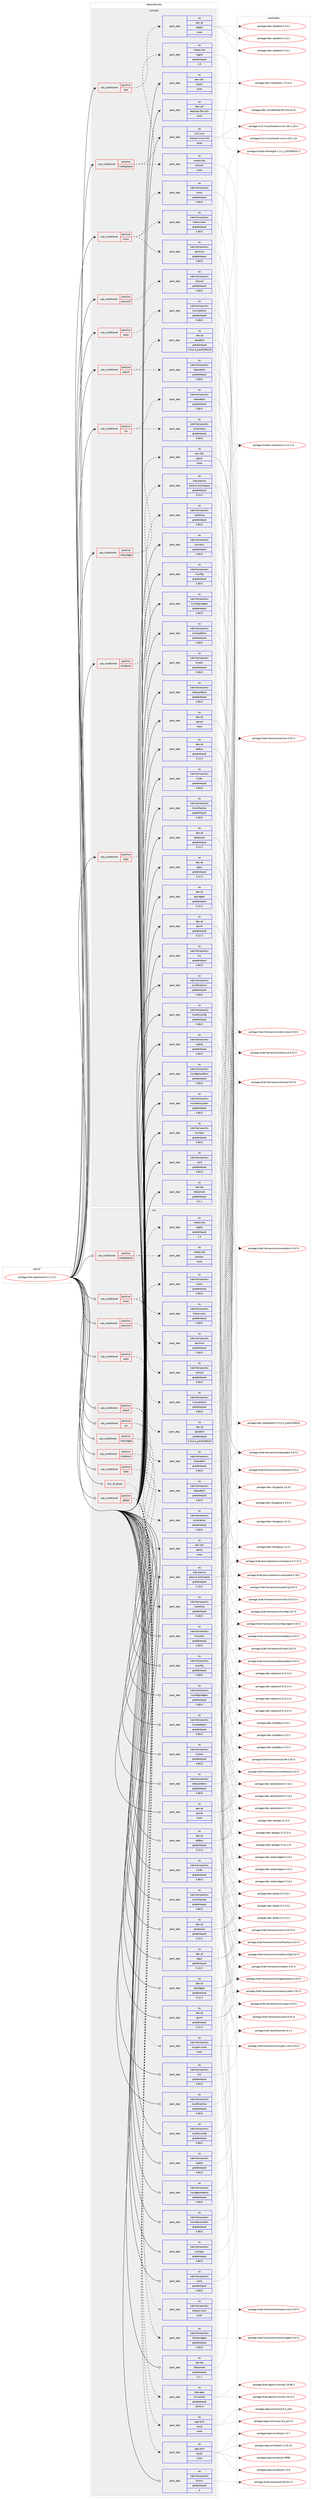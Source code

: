digraph prolog {

# *************
# Graph options
# *************

newrank=true;
concentrate=true;
compound=true;
graph [rankdir=LR,fontname=Helvetica,fontsize=10,ranksep=1.5];#, ranksep=2.5, nodesep=0.2];
edge  [arrowhead=vee];
node  [fontname=Helvetica,fontsize=10];

# **********
# The ebuild
# **********

subgraph cluster_leftcol {
color=gray;
rank=same;
label=<<i>ebuild</i>>;
id [label="portage://net-p2p/ktorrent-5.1.2-r2", color=red, width=4, href="../net-p2p/ktorrent-5.1.2-r2.svg"];
}

# ****************
# The dependencies
# ****************

subgraph cluster_midcol {
color=gray;
label=<<i>dependencies</i>>;
subgraph cluster_compile {
fillcolor="#eeeeee";
style=filled;
label=<<i>compile</i>>;
subgraph cond13682 {
dependency68680 [label=<<TABLE BORDER="0" CELLBORDER="1" CELLSPACING="0" CELLPADDING="4"><TR><TD ROWSPAN="3" CELLPADDING="10">use_conditional</TD></TR><TR><TD>positive</TD></TR><TR><TD>infowidget</TD></TR></TABLE>>, shape=none, color=red];
subgraph pack53636 {
dependency68681 [label=<<TABLE BORDER="0" CELLBORDER="1" CELLSPACING="0" CELLPADDING="4" WIDTH="220"><TR><TD ROWSPAN="6" CELLPADDING="30">pack_dep</TD></TR><TR><TD WIDTH="110">no</TD></TR><TR><TD>dev-libs</TD></TR><TR><TD>geoip</TD></TR><TR><TD>none</TD></TR><TR><TD></TD></TR></TABLE>>, shape=none, color=blue];
}
dependency68680:e -> dependency68681:w [weight=20,style="dashed",arrowhead="vee"];
}
id:e -> dependency68680:w [weight=20,style="solid",arrowhead="vee"];
subgraph cond13683 {
dependency68682 [label=<<TABLE BORDER="0" CELLBORDER="1" CELLSPACING="0" CELLPADDING="4"><TR><TD ROWSPAN="3" CELLPADDING="10">use_conditional</TD></TR><TR><TD>positive</TD></TR><TR><TD>kross</TD></TR></TABLE>>, shape=none, color=red];
subgraph pack53637 {
dependency68683 [label=<<TABLE BORDER="0" CELLBORDER="1" CELLSPACING="0" CELLPADDING="4" WIDTH="220"><TR><TD ROWSPAN="6" CELLPADDING="30">pack_dep</TD></TR><TR><TD WIDTH="110">no</TD></TR><TR><TD>kde-frameworks</TD></TR><TR><TD>karchive</TD></TR><TR><TD>greaterequal</TD></TR><TR><TD>5.60.0</TD></TR></TABLE>>, shape=none, color=blue];
}
dependency68682:e -> dependency68683:w [weight=20,style="dashed",arrowhead="vee"];
subgraph pack53638 {
dependency68684 [label=<<TABLE BORDER="0" CELLBORDER="1" CELLSPACING="0" CELLPADDING="4" WIDTH="220"><TR><TD ROWSPAN="6" CELLPADDING="30">pack_dep</TD></TR><TR><TD WIDTH="110">no</TD></TR><TR><TD>kde-frameworks</TD></TR><TR><TD>kitemviews</TD></TR><TR><TD>greaterequal</TD></TR><TR><TD>5.60.0</TD></TR></TABLE>>, shape=none, color=blue];
}
dependency68682:e -> dependency68684:w [weight=20,style="dashed",arrowhead="vee"];
subgraph pack53639 {
dependency68685 [label=<<TABLE BORDER="0" CELLBORDER="1" CELLSPACING="0" CELLPADDING="4" WIDTH="220"><TR><TD ROWSPAN="6" CELLPADDING="30">pack_dep</TD></TR><TR><TD WIDTH="110">no</TD></TR><TR><TD>kde-frameworks</TD></TR><TR><TD>kross</TD></TR><TR><TD>greaterequal</TD></TR><TR><TD>5.60.0</TD></TR></TABLE>>, shape=none, color=blue];
}
dependency68682:e -> dependency68685:w [weight=20,style="dashed",arrowhead="vee"];
}
id:e -> dependency68682:w [weight=20,style="solid",arrowhead="vee"];
subgraph cond13684 {
dependency68686 [label=<<TABLE BORDER="0" CELLBORDER="1" CELLSPACING="0" CELLPADDING="4"><TR><TD ROWSPAN="3" CELLPADDING="10">use_conditional</TD></TR><TR><TD>positive</TD></TR><TR><TD>mediaplayer</TD></TR></TABLE>>, shape=none, color=red];
subgraph pack53640 {
dependency68687 [label=<<TABLE BORDER="0" CELLBORDER="1" CELLSPACING="0" CELLPADDING="4" WIDTH="220"><TR><TD ROWSPAN="6" CELLPADDING="30">pack_dep</TD></TR><TR><TD WIDTH="110">no</TD></TR><TR><TD>media-libs</TD></TR><TR><TD>phonon</TD></TR><TR><TD>none</TD></TR><TR><TD></TD></TR></TABLE>>, shape=none, color=blue];
}
dependency68686:e -> dependency68687:w [weight=20,style="dashed",arrowhead="vee"];
subgraph pack53641 {
dependency68688 [label=<<TABLE BORDER="0" CELLBORDER="1" CELLSPACING="0" CELLPADDING="4" WIDTH="220"><TR><TD ROWSPAN="6" CELLPADDING="30">pack_dep</TD></TR><TR><TD WIDTH="110">no</TD></TR><TR><TD>media-libs</TD></TR><TR><TD>taglib</TD></TR><TR><TD>greaterequal</TD></TR><TR><TD>1.5</TD></TR></TABLE>>, shape=none, color=blue];
}
dependency68686:e -> dependency68688:w [weight=20,style="dashed",arrowhead="vee"];
}
id:e -> dependency68686:w [weight=20,style="solid",arrowhead="vee"];
subgraph cond13685 {
dependency68689 [label=<<TABLE BORDER="0" CELLBORDER="1" CELLSPACING="0" CELLPADDING="4"><TR><TD ROWSPAN="3" CELLPADDING="10">use_conditional</TD></TR><TR><TD>positive</TD></TR><TR><TD>rss</TD></TR></TABLE>>, shape=none, color=red];
subgraph pack53642 {
dependency68690 [label=<<TABLE BORDER="0" CELLBORDER="1" CELLSPACING="0" CELLPADDING="4" WIDTH="220"><TR><TD ROWSPAN="6" CELLPADDING="30">pack_dep</TD></TR><TR><TD WIDTH="110">no</TD></TR><TR><TD>kde-frameworks</TD></TR><TR><TD>kdewebkit</TD></TR><TR><TD>greaterequal</TD></TR><TR><TD>5.60.0</TD></TR></TABLE>>, shape=none, color=blue];
}
dependency68689:e -> dependency68690:w [weight=20,style="dashed",arrowhead="vee"];
subgraph pack53643 {
dependency68691 [label=<<TABLE BORDER="0" CELLBORDER="1" CELLSPACING="0" CELLPADDING="4" WIDTH="220"><TR><TD ROWSPAN="6" CELLPADDING="30">pack_dep</TD></TR><TR><TD WIDTH="110">no</TD></TR><TR><TD>kde-frameworks</TD></TR><TR><TD>syndication</TD></TR><TR><TD>greaterequal</TD></TR><TR><TD>5.60.0</TD></TR></TABLE>>, shape=none, color=blue];
}
dependency68689:e -> dependency68691:w [weight=20,style="dashed",arrowhead="vee"];
}
id:e -> dependency68689:w [weight=20,style="solid",arrowhead="vee"];
subgraph cond13686 {
dependency68692 [label=<<TABLE BORDER="0" CELLBORDER="1" CELLSPACING="0" CELLPADDING="4"><TR><TD ROWSPAN="3" CELLPADDING="10">use_conditional</TD></TR><TR><TD>positive</TD></TR><TR><TD>search</TD></TR></TABLE>>, shape=none, color=red];
subgraph pack53644 {
dependency68693 [label=<<TABLE BORDER="0" CELLBORDER="1" CELLSPACING="0" CELLPADDING="4" WIDTH="220"><TR><TD ROWSPAN="6" CELLPADDING="30">pack_dep</TD></TR><TR><TD WIDTH="110">no</TD></TR><TR><TD>dev-qt</TD></TR><TR><TD>qtwebkit</TD></TR><TR><TD>greaterequal</TD></TR><TR><TD>5.212.0_pre20180120</TD></TR></TABLE>>, shape=none, color=blue];
}
dependency68692:e -> dependency68693:w [weight=20,style="dashed",arrowhead="vee"];
subgraph pack53645 {
dependency68694 [label=<<TABLE BORDER="0" CELLBORDER="1" CELLSPACING="0" CELLPADDING="4" WIDTH="220"><TR><TD ROWSPAN="6" CELLPADDING="30">pack_dep</TD></TR><TR><TD WIDTH="110">no</TD></TR><TR><TD>kde-frameworks</TD></TR><TR><TD>kdewebkit</TD></TR><TR><TD>greaterequal</TD></TR><TR><TD>5.60.0</TD></TR></TABLE>>, shape=none, color=blue];
}
dependency68692:e -> dependency68694:w [weight=20,style="dashed",arrowhead="vee"];
}
id:e -> dependency68692:w [weight=20,style="solid",arrowhead="vee"];
subgraph cond13687 {
dependency68695 [label=<<TABLE BORDER="0" CELLBORDER="1" CELLSPACING="0" CELLPADDING="4"><TR><TD ROWSPAN="3" CELLPADDING="10">use_conditional</TD></TR><TR><TD>positive</TD></TR><TR><TD>shutdown</TD></TR></TABLE>>, shape=none, color=red];
subgraph pack53646 {
dependency68696 [label=<<TABLE BORDER="0" CELLBORDER="1" CELLSPACING="0" CELLPADDING="4" WIDTH="220"><TR><TD ROWSPAN="6" CELLPADDING="30">pack_dep</TD></TR><TR><TD WIDTH="110">no</TD></TR><TR><TD>kde-plasma</TD></TR><TR><TD>plasma-workspace</TD></TR><TR><TD>greaterequal</TD></TR><TR><TD>5.15.5</TD></TR></TABLE>>, shape=none, color=blue];
}
dependency68695:e -> dependency68696:w [weight=20,style="dashed",arrowhead="vee"];
}
id:e -> dependency68695:w [weight=20,style="solid",arrowhead="vee"];
subgraph cond13688 {
dependency68697 [label=<<TABLE BORDER="0" CELLBORDER="1" CELLSPACING="0" CELLPADDING="4"><TR><TD ROWSPAN="3" CELLPADDING="10">use_conditional</TD></TR><TR><TD>positive</TD></TR><TR><TD>stats</TD></TR></TABLE>>, shape=none, color=red];
subgraph pack53647 {
dependency68698 [label=<<TABLE BORDER="0" CELLBORDER="1" CELLSPACING="0" CELLPADDING="4" WIDTH="220"><TR><TD ROWSPAN="6" CELLPADDING="30">pack_dep</TD></TR><TR><TD WIDTH="110">no</TD></TR><TR><TD>kde-frameworks</TD></TR><TR><TD>kplotting</TD></TR><TR><TD>greaterequal</TD></TR><TR><TD>5.60.0</TD></TR></TABLE>>, shape=none, color=blue];
}
dependency68697:e -> dependency68698:w [weight=20,style="dashed",arrowhead="vee"];
}
id:e -> dependency68697:w [weight=20,style="solid",arrowhead="vee"];
subgraph cond13689 {
dependency68699 [label=<<TABLE BORDER="0" CELLBORDER="1" CELLSPACING="0" CELLPADDING="4"><TR><TD ROWSPAN="3" CELLPADDING="10">use_conditional</TD></TR><TR><TD>positive</TD></TR><TR><TD>test</TD></TR></TABLE>>, shape=none, color=red];
subgraph pack53648 {
dependency68700 [label=<<TABLE BORDER="0" CELLBORDER="1" CELLSPACING="0" CELLPADDING="4" WIDTH="220"><TR><TD ROWSPAN="6" CELLPADDING="30">pack_dep</TD></TR><TR><TD WIDTH="110">no</TD></TR><TR><TD>dev-qt</TD></TR><TR><TD>qttest</TD></TR><TR><TD>none</TD></TR><TR><TD></TD></TR></TABLE>>, shape=none, color=blue];
}
dependency68699:e -> dependency68700:w [weight=20,style="dashed",arrowhead="vee"];
}
id:e -> dependency68699:w [weight=20,style="solid",arrowhead="vee"];
subgraph cond13690 {
dependency68701 [label=<<TABLE BORDER="0" CELLBORDER="1" CELLSPACING="0" CELLPADDING="4"><TR><TD ROWSPAN="3" CELLPADDING="10">use_conditional</TD></TR><TR><TD>positive</TD></TR><TR><TD>upnp</TD></TR></TABLE>>, shape=none, color=red];
subgraph pack53649 {
dependency68702 [label=<<TABLE BORDER="0" CELLBORDER="1" CELLSPACING="0" CELLPADDING="4" WIDTH="220"><TR><TD ROWSPAN="6" CELLPADDING="30">pack_dep</TD></TR><TR><TD WIDTH="110">no</TD></TR><TR><TD>kde-frameworks</TD></TR><TR><TD>kcompletion</TD></TR><TR><TD>greaterequal</TD></TR><TR><TD>5.60.0</TD></TR></TABLE>>, shape=none, color=blue];
}
dependency68701:e -> dependency68702:w [weight=20,style="dashed",arrowhead="vee"];
}
id:e -> dependency68701:w [weight=20,style="solid",arrowhead="vee"];
subgraph cond13691 {
dependency68703 [label=<<TABLE BORDER="0" CELLBORDER="1" CELLSPACING="0" CELLPADDING="4"><TR><TD ROWSPAN="3" CELLPADDING="10">use_conditional</TD></TR><TR><TD>positive</TD></TR><TR><TD>zeroconf</TD></TR></TABLE>>, shape=none, color=red];
subgraph pack53650 {
dependency68704 [label=<<TABLE BORDER="0" CELLBORDER="1" CELLSPACING="0" CELLPADDING="4" WIDTH="220"><TR><TD ROWSPAN="6" CELLPADDING="30">pack_dep</TD></TR><TR><TD WIDTH="110">no</TD></TR><TR><TD>kde-frameworks</TD></TR><TR><TD>kdnssd</TD></TR><TR><TD>greaterequal</TD></TR><TR><TD>5.60.0</TD></TR></TABLE>>, shape=none, color=blue];
}
dependency68703:e -> dependency68704:w [weight=20,style="dashed",arrowhead="vee"];
}
id:e -> dependency68703:w [weight=20,style="solid",arrowhead="vee"];
subgraph pack53651 {
dependency68705 [label=<<TABLE BORDER="0" CELLBORDER="1" CELLSPACING="0" CELLPADDING="4" WIDTH="220"><TR><TD ROWSPAN="6" CELLPADDING="30">pack_dep</TD></TR><TR><TD WIDTH="110">no</TD></TR><TR><TD>dev-libs</TD></TR><TR><TD>boost</TD></TR><TR><TD>none</TD></TR><TR><TD></TD></TR></TABLE>>, shape=none, color=blue];
}
id:e -> dependency68705:w [weight=20,style="solid",arrowhead="vee"];
subgraph pack53652 {
dependency68706 [label=<<TABLE BORDER="0" CELLBORDER="1" CELLSPACING="0" CELLPADDING="4" WIDTH="220"><TR><TD ROWSPAN="6" CELLPADDING="30">pack_dep</TD></TR><TR><TD WIDTH="110">no</TD></TR><TR><TD>dev-qt</TD></TR><TR><TD>qtcore</TD></TR><TR><TD>none</TD></TR><TR><TD></TD></TR></TABLE>>, shape=none, color=blue];
}
id:e -> dependency68706:w [weight=20,style="solid",arrowhead="vee"];
subgraph pack53653 {
dependency68707 [label=<<TABLE BORDER="0" CELLBORDER="1" CELLSPACING="0" CELLPADDING="4" WIDTH="220"><TR><TD ROWSPAN="6" CELLPADDING="30">pack_dep</TD></TR><TR><TD WIDTH="110">no</TD></TR><TR><TD>dev-qt</TD></TR><TR><TD>qtdbus</TD></TR><TR><TD>greaterequal</TD></TR><TR><TD>5.12.3</TD></TR></TABLE>>, shape=none, color=blue];
}
id:e -> dependency68707:w [weight=20,style="solid",arrowhead="vee"];
subgraph pack53654 {
dependency68708 [label=<<TABLE BORDER="0" CELLBORDER="1" CELLSPACING="0" CELLPADDING="4" WIDTH="220"><TR><TD ROWSPAN="6" CELLPADDING="30">pack_dep</TD></TR><TR><TD WIDTH="110">no</TD></TR><TR><TD>dev-qt</TD></TR><TR><TD>qtgui</TD></TR><TR><TD>greaterequal</TD></TR><TR><TD>5.12.3</TD></TR></TABLE>>, shape=none, color=blue];
}
id:e -> dependency68708:w [weight=20,style="solid",arrowhead="vee"];
subgraph pack53655 {
dependency68709 [label=<<TABLE BORDER="0" CELLBORDER="1" CELLSPACING="0" CELLPADDING="4" WIDTH="220"><TR><TD ROWSPAN="6" CELLPADDING="30">pack_dep</TD></TR><TR><TD WIDTH="110">no</TD></TR><TR><TD>dev-qt</TD></TR><TR><TD>qtnetwork</TD></TR><TR><TD>greaterequal</TD></TR><TR><TD>5.12.3</TD></TR></TABLE>>, shape=none, color=blue];
}
id:e -> dependency68709:w [weight=20,style="solid",arrowhead="vee"];
subgraph pack53656 {
dependency68710 [label=<<TABLE BORDER="0" CELLBORDER="1" CELLSPACING="0" CELLPADDING="4" WIDTH="220"><TR><TD ROWSPAN="6" CELLPADDING="30">pack_dep</TD></TR><TR><TD WIDTH="110">no</TD></TR><TR><TD>dev-qt</TD></TR><TR><TD>qtwidgets</TD></TR><TR><TD>greaterequal</TD></TR><TR><TD>5.12.3</TD></TR></TABLE>>, shape=none, color=blue];
}
id:e -> dependency68710:w [weight=20,style="solid",arrowhead="vee"];
subgraph pack53657 {
dependency68711 [label=<<TABLE BORDER="0" CELLBORDER="1" CELLSPACING="0" CELLPADDING="4" WIDTH="220"><TR><TD ROWSPAN="6" CELLPADDING="30">pack_dep</TD></TR><TR><TD WIDTH="110">no</TD></TR><TR><TD>dev-qt</TD></TR><TR><TD>qtxml</TD></TR><TR><TD>greaterequal</TD></TR><TR><TD>5.12.3</TD></TR></TABLE>>, shape=none, color=blue];
}
id:e -> dependency68711:w [weight=20,style="solid",arrowhead="vee"];
subgraph pack53658 {
dependency68712 [label=<<TABLE BORDER="0" CELLBORDER="1" CELLSPACING="0" CELLPADDING="4" WIDTH="220"><TR><TD ROWSPAN="6" CELLPADDING="30">pack_dep</TD></TR><TR><TD WIDTH="110">no</TD></TR><TR><TD>dev-util</TD></TR><TR><TD>desktop-file-utils</TD></TR><TR><TD>none</TD></TR><TR><TD></TD></TR></TABLE>>, shape=none, color=blue];
}
id:e -> dependency68712:w [weight=20,style="solid",arrowhead="vee"];
subgraph pack53659 {
dependency68713 [label=<<TABLE BORDER="0" CELLBORDER="1" CELLSPACING="0" CELLPADDING="4" WIDTH="220"><TR><TD ROWSPAN="6" CELLPADDING="30">pack_dep</TD></TR><TR><TD WIDTH="110">no</TD></TR><TR><TD>kde-frameworks</TD></TR><TR><TD>kcmutils</TD></TR><TR><TD>greaterequal</TD></TR><TR><TD>5.60.0</TD></TR></TABLE>>, shape=none, color=blue];
}
id:e -> dependency68713:w [weight=20,style="solid",arrowhead="vee"];
subgraph pack53660 {
dependency68714 [label=<<TABLE BORDER="0" CELLBORDER="1" CELLSPACING="0" CELLPADDING="4" WIDTH="220"><TR><TD ROWSPAN="6" CELLPADDING="30">pack_dep</TD></TR><TR><TD WIDTH="110">no</TD></TR><TR><TD>kde-frameworks</TD></TR><TR><TD>kconfig</TD></TR><TR><TD>greaterequal</TD></TR><TR><TD>5.60.0</TD></TR></TABLE>>, shape=none, color=blue];
}
id:e -> dependency68714:w [weight=20,style="solid",arrowhead="vee"];
subgraph pack53661 {
dependency68715 [label=<<TABLE BORDER="0" CELLBORDER="1" CELLSPACING="0" CELLPADDING="4" WIDTH="220"><TR><TD ROWSPAN="6" CELLPADDING="30">pack_dep</TD></TR><TR><TD WIDTH="110">no</TD></TR><TR><TD>kde-frameworks</TD></TR><TR><TD>kconfigwidgets</TD></TR><TR><TD>greaterequal</TD></TR><TR><TD>5.60.0</TD></TR></TABLE>>, shape=none, color=blue];
}
id:e -> dependency68715:w [weight=20,style="solid",arrowhead="vee"];
subgraph pack53662 {
dependency68716 [label=<<TABLE BORDER="0" CELLBORDER="1" CELLSPACING="0" CELLPADDING="4" WIDTH="220"><TR><TD ROWSPAN="6" CELLPADDING="30">pack_dep</TD></TR><TR><TD WIDTH="110">no</TD></TR><TR><TD>kde-frameworks</TD></TR><TR><TD>kcoreaddons</TD></TR><TR><TD>greaterequal</TD></TR><TR><TD>5.60.0</TD></TR></TABLE>>, shape=none, color=blue];
}
id:e -> dependency68716:w [weight=20,style="solid",arrowhead="vee"];
subgraph pack53663 {
dependency68717 [label=<<TABLE BORDER="0" CELLBORDER="1" CELLSPACING="0" CELLPADDING="4" WIDTH="220"><TR><TD ROWSPAN="6" CELLPADDING="30">pack_dep</TD></TR><TR><TD WIDTH="110">no</TD></TR><TR><TD>kde-frameworks</TD></TR><TR><TD>kcrash</TD></TR><TR><TD>greaterequal</TD></TR><TR><TD>5.60.0</TD></TR></TABLE>>, shape=none, color=blue];
}
id:e -> dependency68717:w [weight=20,style="solid",arrowhead="vee"];
subgraph pack53664 {
dependency68718 [label=<<TABLE BORDER="0" CELLBORDER="1" CELLSPACING="0" CELLPADDING="4" WIDTH="220"><TR><TD ROWSPAN="6" CELLPADDING="30">pack_dep</TD></TR><TR><TD WIDTH="110">no</TD></TR><TR><TD>kde-frameworks</TD></TR><TR><TD>kdbusaddons</TD></TR><TR><TD>greaterequal</TD></TR><TR><TD>5.60.0</TD></TR></TABLE>>, shape=none, color=blue];
}
id:e -> dependency68718:w [weight=20,style="solid",arrowhead="vee"];
subgraph pack53665 {
dependency68719 [label=<<TABLE BORDER="0" CELLBORDER="1" CELLSPACING="0" CELLPADDING="4" WIDTH="220"><TR><TD ROWSPAN="6" CELLPADDING="30">pack_dep</TD></TR><TR><TD WIDTH="110">no</TD></TR><TR><TD>kde-frameworks</TD></TR><TR><TD>ki18n</TD></TR><TR><TD>greaterequal</TD></TR><TR><TD>5.60.0</TD></TR></TABLE>>, shape=none, color=blue];
}
id:e -> dependency68719:w [weight=20,style="solid",arrowhead="vee"];
subgraph pack53666 {
dependency68720 [label=<<TABLE BORDER="0" CELLBORDER="1" CELLSPACING="0" CELLPADDING="4" WIDTH="220"><TR><TD ROWSPAN="6" CELLPADDING="30">pack_dep</TD></TR><TR><TD WIDTH="110">no</TD></TR><TR><TD>kde-frameworks</TD></TR><TR><TD>kiconthemes</TD></TR><TR><TD>greaterequal</TD></TR><TR><TD>5.60.0</TD></TR></TABLE>>, shape=none, color=blue];
}
id:e -> dependency68720:w [weight=20,style="solid",arrowhead="vee"];
subgraph pack53667 {
dependency68721 [label=<<TABLE BORDER="0" CELLBORDER="1" CELLSPACING="0" CELLPADDING="4" WIDTH="220"><TR><TD ROWSPAN="6" CELLPADDING="30">pack_dep</TD></TR><TR><TD WIDTH="110">no</TD></TR><TR><TD>kde-frameworks</TD></TR><TR><TD>kio</TD></TR><TR><TD>greaterequal</TD></TR><TR><TD>5.60.0</TD></TR></TABLE>>, shape=none, color=blue];
}
id:e -> dependency68721:w [weight=20,style="solid",arrowhead="vee"];
subgraph pack53668 {
dependency68722 [label=<<TABLE BORDER="0" CELLBORDER="1" CELLSPACING="0" CELLPADDING="4" WIDTH="220"><TR><TD ROWSPAN="6" CELLPADDING="30">pack_dep</TD></TR><TR><TD WIDTH="110">no</TD></TR><TR><TD>kde-frameworks</TD></TR><TR><TD>knotifications</TD></TR><TR><TD>greaterequal</TD></TR><TR><TD>5.60.0</TD></TR></TABLE>>, shape=none, color=blue];
}
id:e -> dependency68722:w [weight=20,style="solid",arrowhead="vee"];
subgraph pack53669 {
dependency68723 [label=<<TABLE BORDER="0" CELLBORDER="1" CELLSPACING="0" CELLPADDING="4" WIDTH="220"><TR><TD ROWSPAN="6" CELLPADDING="30">pack_dep</TD></TR><TR><TD WIDTH="110">no</TD></TR><TR><TD>kde-frameworks</TD></TR><TR><TD>knotifyconfig</TD></TR><TR><TD>greaterequal</TD></TR><TR><TD>5.60.0</TD></TR></TABLE>>, shape=none, color=blue];
}
id:e -> dependency68723:w [weight=20,style="solid",arrowhead="vee"];
subgraph pack53670 {
dependency68724 [label=<<TABLE BORDER="0" CELLBORDER="1" CELLSPACING="0" CELLPADDING="4" WIDTH="220"><TR><TD ROWSPAN="6" CELLPADDING="30">pack_dep</TD></TR><TR><TD WIDTH="110">no</TD></TR><TR><TD>kde-frameworks</TD></TR><TR><TD>kparts</TD></TR><TR><TD>greaterequal</TD></TR><TR><TD>5.60.0</TD></TR></TABLE>>, shape=none, color=blue];
}
id:e -> dependency68724:w [weight=20,style="solid",arrowhead="vee"];
subgraph pack53671 {
dependency68725 [label=<<TABLE BORDER="0" CELLBORDER="1" CELLSPACING="0" CELLPADDING="4" WIDTH="220"><TR><TD ROWSPAN="6" CELLPADDING="30">pack_dep</TD></TR><TR><TD WIDTH="110">no</TD></TR><TR><TD>kde-frameworks</TD></TR><TR><TD>kwidgetsaddons</TD></TR><TR><TD>greaterequal</TD></TR><TR><TD>5.60.0</TD></TR></TABLE>>, shape=none, color=blue];
}
id:e -> dependency68725:w [weight=20,style="solid",arrowhead="vee"];
subgraph pack53672 {
dependency68726 [label=<<TABLE BORDER="0" CELLBORDER="1" CELLSPACING="0" CELLPADDING="4" WIDTH="220"><TR><TD ROWSPAN="6" CELLPADDING="30">pack_dep</TD></TR><TR><TD WIDTH="110">no</TD></TR><TR><TD>kde-frameworks</TD></TR><TR><TD>kwindowsystem</TD></TR><TR><TD>greaterequal</TD></TR><TR><TD>5.60.0</TD></TR></TABLE>>, shape=none, color=blue];
}
id:e -> dependency68726:w [weight=20,style="solid",arrowhead="vee"];
subgraph pack53673 {
dependency68727 [label=<<TABLE BORDER="0" CELLBORDER="1" CELLSPACING="0" CELLPADDING="4" WIDTH="220"><TR><TD ROWSPAN="6" CELLPADDING="30">pack_dep</TD></TR><TR><TD WIDTH="110">no</TD></TR><TR><TD>kde-frameworks</TD></TR><TR><TD>kxmlgui</TD></TR><TR><TD>greaterequal</TD></TR><TR><TD>5.60.0</TD></TR></TABLE>>, shape=none, color=blue];
}
id:e -> dependency68727:w [weight=20,style="solid",arrowhead="vee"];
subgraph pack53674 {
dependency68728 [label=<<TABLE BORDER="0" CELLBORDER="1" CELLSPACING="0" CELLPADDING="4" WIDTH="220"><TR><TD ROWSPAN="6" CELLPADDING="30">pack_dep</TD></TR><TR><TD WIDTH="110">no</TD></TR><TR><TD>kde-frameworks</TD></TR><TR><TD>solid</TD></TR><TR><TD>greaterequal</TD></TR><TR><TD>5.60.0</TD></TR></TABLE>>, shape=none, color=blue];
}
id:e -> dependency68728:w [weight=20,style="solid",arrowhead="vee"];
subgraph pack53675 {
dependency68729 [label=<<TABLE BORDER="0" CELLBORDER="1" CELLSPACING="0" CELLPADDING="4" WIDTH="220"><TR><TD ROWSPAN="6" CELLPADDING="30">pack_dep</TD></TR><TR><TD WIDTH="110">no</TD></TR><TR><TD>net-libs</TD></TR><TR><TD>libktorrent</TD></TR><TR><TD>greaterequal</TD></TR><TR><TD>2.1.1</TD></TR></TABLE>>, shape=none, color=blue];
}
id:e -> dependency68729:w [weight=20,style="solid",arrowhead="vee"];
subgraph pack53676 {
dependency68730 [label=<<TABLE BORDER="0" CELLBORDER="1" CELLSPACING="0" CELLPADDING="4" WIDTH="220"><TR><TD ROWSPAN="6" CELLPADDING="30">pack_dep</TD></TR><TR><TD WIDTH="110">no</TD></TR><TR><TD>x11-misc</TD></TR><TR><TD>shared-mime-info</TD></TR><TR><TD>none</TD></TR><TR><TD></TD></TR></TABLE>>, shape=none, color=blue];
}
id:e -> dependency68730:w [weight=20,style="solid",arrowhead="vee"];
}
subgraph cluster_compileandrun {
fillcolor="#eeeeee";
style=filled;
label=<<i>compile and run</i>>;
}
subgraph cluster_run {
fillcolor="#eeeeee";
style=filled;
label=<<i>run</i>>;
subgraph any1301 {
dependency68731 [label=<<TABLE BORDER="0" CELLBORDER="1" CELLSPACING="0" CELLPADDING="4"><TR><TD CELLPADDING="10">any_of_group</TD></TR></TABLE>>, shape=none, color=red];subgraph pack53677 {
dependency68732 [label=<<TABLE BORDER="0" CELLBORDER="1" CELLSPACING="0" CELLPADDING="4" WIDTH="220"><TR><TD ROWSPAN="6" CELLPADDING="30">pack_dep</TD></TR><TR><TD WIDTH="110">no</TD></TR><TR><TD>kde-frameworks</TD></TR><TR><TD>breeze-icons</TD></TR><TR><TD>none</TD></TR><TR><TD></TD></TR></TABLE>>, shape=none, color=blue];
}
dependency68731:e -> dependency68732:w [weight=20,style="dotted",arrowhead="oinv"];
subgraph pack53678 {
dependency68733 [label=<<TABLE BORDER="0" CELLBORDER="1" CELLSPACING="0" CELLPADDING="4" WIDTH="220"><TR><TD ROWSPAN="6" CELLPADDING="30">pack_dep</TD></TR><TR><TD WIDTH="110">no</TD></TR><TR><TD>kde-frameworks</TD></TR><TR><TD>oxygen-icons</TD></TR><TR><TD>none</TD></TR><TR><TD></TD></TR></TABLE>>, shape=none, color=blue];
}
dependency68731:e -> dependency68733:w [weight=20,style="dotted",arrowhead="oinv"];
}
id:e -> dependency68731:w [weight=20,style="solid",arrowhead="odot"];
subgraph cond13692 {
dependency68734 [label=<<TABLE BORDER="0" CELLBORDER="1" CELLSPACING="0" CELLPADDING="4"><TR><TD ROWSPAN="3" CELLPADDING="10">use_conditional</TD></TR><TR><TD>positive</TD></TR><TR><TD>infowidget</TD></TR></TABLE>>, shape=none, color=red];
subgraph pack53679 {
dependency68735 [label=<<TABLE BORDER="0" CELLBORDER="1" CELLSPACING="0" CELLPADDING="4" WIDTH="220"><TR><TD ROWSPAN="6" CELLPADDING="30">pack_dep</TD></TR><TR><TD WIDTH="110">no</TD></TR><TR><TD>dev-libs</TD></TR><TR><TD>geoip</TD></TR><TR><TD>none</TD></TR><TR><TD></TD></TR></TABLE>>, shape=none, color=blue];
}
dependency68734:e -> dependency68735:w [weight=20,style="dashed",arrowhead="vee"];
}
id:e -> dependency68734:w [weight=20,style="solid",arrowhead="odot"];
subgraph cond13693 {
dependency68736 [label=<<TABLE BORDER="0" CELLBORDER="1" CELLSPACING="0" CELLPADDING="4"><TR><TD ROWSPAN="3" CELLPADDING="10">use_conditional</TD></TR><TR><TD>positive</TD></TR><TR><TD>ipfilter</TD></TR></TABLE>>, shape=none, color=red];
subgraph pack53680 {
dependency68737 [label=<<TABLE BORDER="0" CELLBORDER="1" CELLSPACING="0" CELLPADDING="4" WIDTH="220"><TR><TD ROWSPAN="6" CELLPADDING="30">pack_dep</TD></TR><TR><TD WIDTH="110">no</TD></TR><TR><TD>app-arch</TD></TR><TR><TD>bzip2</TD></TR><TR><TD>none</TD></TR><TR><TD></TD></TR></TABLE>>, shape=none, color=blue];
}
dependency68736:e -> dependency68737:w [weight=20,style="dashed",arrowhead="vee"];
subgraph pack53681 {
dependency68738 [label=<<TABLE BORDER="0" CELLBORDER="1" CELLSPACING="0" CELLPADDING="4" WIDTH="220"><TR><TD ROWSPAN="6" CELLPADDING="30">pack_dep</TD></TR><TR><TD WIDTH="110">no</TD></TR><TR><TD>app-arch</TD></TR><TR><TD>unzip</TD></TR><TR><TD>none</TD></TR><TR><TD></TD></TR></TABLE>>, shape=none, color=blue];
}
dependency68736:e -> dependency68738:w [weight=20,style="dashed",arrowhead="vee"];
subgraph pack53682 {
dependency68739 [label=<<TABLE BORDER="0" CELLBORDER="1" CELLSPACING="0" CELLPADDING="4" WIDTH="220"><TR><TD ROWSPAN="6" CELLPADDING="30">pack_dep</TD></TR><TR><TD WIDTH="110">no</TD></TR><TR><TD>kde-apps</TD></TR><TR><TD>kio-extras</TD></TR><TR><TD>greaterequal</TD></TR><TR><TD>19.04.3</TD></TR></TABLE>>, shape=none, color=blue];
}
dependency68736:e -> dependency68739:w [weight=20,style="dashed",arrowhead="vee"];
subgraph pack53683 {
dependency68740 [label=<<TABLE BORDER="0" CELLBORDER="1" CELLSPACING="0" CELLPADDING="4" WIDTH="220"><TR><TD ROWSPAN="6" CELLPADDING="30">pack_dep</TD></TR><TR><TD WIDTH="110">no</TD></TR><TR><TD>kde-frameworks</TD></TR><TR><TD>ktextwidgets</TD></TR><TR><TD>greaterequal</TD></TR><TR><TD>5.60.0</TD></TR></TABLE>>, shape=none, color=blue];
}
dependency68736:e -> dependency68740:w [weight=20,style="dashed",arrowhead="vee"];
}
id:e -> dependency68736:w [weight=20,style="solid",arrowhead="odot"];
subgraph cond13694 {
dependency68741 [label=<<TABLE BORDER="0" CELLBORDER="1" CELLSPACING="0" CELLPADDING="4"><TR><TD ROWSPAN="3" CELLPADDING="10">use_conditional</TD></TR><TR><TD>positive</TD></TR><TR><TD>kross</TD></TR></TABLE>>, shape=none, color=red];
subgraph pack53684 {
dependency68742 [label=<<TABLE BORDER="0" CELLBORDER="1" CELLSPACING="0" CELLPADDING="4" WIDTH="220"><TR><TD ROWSPAN="6" CELLPADDING="30">pack_dep</TD></TR><TR><TD WIDTH="110">no</TD></TR><TR><TD>kde-frameworks</TD></TR><TR><TD>karchive</TD></TR><TR><TD>greaterequal</TD></TR><TR><TD>5.60.0</TD></TR></TABLE>>, shape=none, color=blue];
}
dependency68741:e -> dependency68742:w [weight=20,style="dashed",arrowhead="vee"];
subgraph pack53685 {
dependency68743 [label=<<TABLE BORDER="0" CELLBORDER="1" CELLSPACING="0" CELLPADDING="4" WIDTH="220"><TR><TD ROWSPAN="6" CELLPADDING="30">pack_dep</TD></TR><TR><TD WIDTH="110">no</TD></TR><TR><TD>kde-frameworks</TD></TR><TR><TD>kitemviews</TD></TR><TR><TD>greaterequal</TD></TR><TR><TD>5.60.0</TD></TR></TABLE>>, shape=none, color=blue];
}
dependency68741:e -> dependency68743:w [weight=20,style="dashed",arrowhead="vee"];
subgraph pack53686 {
dependency68744 [label=<<TABLE BORDER="0" CELLBORDER="1" CELLSPACING="0" CELLPADDING="4" WIDTH="220"><TR><TD ROWSPAN="6" CELLPADDING="30">pack_dep</TD></TR><TR><TD WIDTH="110">no</TD></TR><TR><TD>kde-frameworks</TD></TR><TR><TD>kross</TD></TR><TR><TD>greaterequal</TD></TR><TR><TD>5.60.0</TD></TR></TABLE>>, shape=none, color=blue];
}
dependency68741:e -> dependency68744:w [weight=20,style="dashed",arrowhead="vee"];
}
id:e -> dependency68741:w [weight=20,style="solid",arrowhead="odot"];
subgraph cond13695 {
dependency68745 [label=<<TABLE BORDER="0" CELLBORDER="1" CELLSPACING="0" CELLPADDING="4"><TR><TD ROWSPAN="3" CELLPADDING="10">use_conditional</TD></TR><TR><TD>positive</TD></TR><TR><TD>mediaplayer</TD></TR></TABLE>>, shape=none, color=red];
subgraph pack53687 {
dependency68746 [label=<<TABLE BORDER="0" CELLBORDER="1" CELLSPACING="0" CELLPADDING="4" WIDTH="220"><TR><TD ROWSPAN="6" CELLPADDING="30">pack_dep</TD></TR><TR><TD WIDTH="110">no</TD></TR><TR><TD>media-libs</TD></TR><TR><TD>phonon</TD></TR><TR><TD>none</TD></TR><TR><TD></TD></TR></TABLE>>, shape=none, color=blue];
}
dependency68745:e -> dependency68746:w [weight=20,style="dashed",arrowhead="vee"];
subgraph pack53688 {
dependency68747 [label=<<TABLE BORDER="0" CELLBORDER="1" CELLSPACING="0" CELLPADDING="4" WIDTH="220"><TR><TD ROWSPAN="6" CELLPADDING="30">pack_dep</TD></TR><TR><TD WIDTH="110">no</TD></TR><TR><TD>media-libs</TD></TR><TR><TD>taglib</TD></TR><TR><TD>greaterequal</TD></TR><TR><TD>1.5</TD></TR></TABLE>>, shape=none, color=blue];
}
dependency68745:e -> dependency68747:w [weight=20,style="dashed",arrowhead="vee"];
}
id:e -> dependency68745:w [weight=20,style="solid",arrowhead="odot"];
subgraph cond13696 {
dependency68748 [label=<<TABLE BORDER="0" CELLBORDER="1" CELLSPACING="0" CELLPADDING="4"><TR><TD ROWSPAN="3" CELLPADDING="10">use_conditional</TD></TR><TR><TD>positive</TD></TR><TR><TD>rss</TD></TR></TABLE>>, shape=none, color=red];
subgraph pack53689 {
dependency68749 [label=<<TABLE BORDER="0" CELLBORDER="1" CELLSPACING="0" CELLPADDING="4" WIDTH="220"><TR><TD ROWSPAN="6" CELLPADDING="30">pack_dep</TD></TR><TR><TD WIDTH="110">no</TD></TR><TR><TD>kde-frameworks</TD></TR><TR><TD>kdewebkit</TD></TR><TR><TD>greaterequal</TD></TR><TR><TD>5.60.0</TD></TR></TABLE>>, shape=none, color=blue];
}
dependency68748:e -> dependency68749:w [weight=20,style="dashed",arrowhead="vee"];
subgraph pack53690 {
dependency68750 [label=<<TABLE BORDER="0" CELLBORDER="1" CELLSPACING="0" CELLPADDING="4" WIDTH="220"><TR><TD ROWSPAN="6" CELLPADDING="30">pack_dep</TD></TR><TR><TD WIDTH="110">no</TD></TR><TR><TD>kde-frameworks</TD></TR><TR><TD>syndication</TD></TR><TR><TD>greaterequal</TD></TR><TR><TD>5.60.0</TD></TR></TABLE>>, shape=none, color=blue];
}
dependency68748:e -> dependency68750:w [weight=20,style="dashed",arrowhead="vee"];
}
id:e -> dependency68748:w [weight=20,style="solid",arrowhead="odot"];
subgraph cond13697 {
dependency68751 [label=<<TABLE BORDER="0" CELLBORDER="1" CELLSPACING="0" CELLPADDING="4"><TR><TD ROWSPAN="3" CELLPADDING="10">use_conditional</TD></TR><TR><TD>positive</TD></TR><TR><TD>search</TD></TR></TABLE>>, shape=none, color=red];
subgraph pack53691 {
dependency68752 [label=<<TABLE BORDER="0" CELLBORDER="1" CELLSPACING="0" CELLPADDING="4" WIDTH="220"><TR><TD ROWSPAN="6" CELLPADDING="30">pack_dep</TD></TR><TR><TD WIDTH="110">no</TD></TR><TR><TD>dev-qt</TD></TR><TR><TD>qtwebkit</TD></TR><TR><TD>greaterequal</TD></TR><TR><TD>5.212.0_pre20180120</TD></TR></TABLE>>, shape=none, color=blue];
}
dependency68751:e -> dependency68752:w [weight=20,style="dashed",arrowhead="vee"];
subgraph pack53692 {
dependency68753 [label=<<TABLE BORDER="0" CELLBORDER="1" CELLSPACING="0" CELLPADDING="4" WIDTH="220"><TR><TD ROWSPAN="6" CELLPADDING="30">pack_dep</TD></TR><TR><TD WIDTH="110">no</TD></TR><TR><TD>kde-frameworks</TD></TR><TR><TD>kdewebkit</TD></TR><TR><TD>greaterequal</TD></TR><TR><TD>5.60.0</TD></TR></TABLE>>, shape=none, color=blue];
}
dependency68751:e -> dependency68753:w [weight=20,style="dashed",arrowhead="vee"];
}
id:e -> dependency68751:w [weight=20,style="solid",arrowhead="odot"];
subgraph cond13698 {
dependency68754 [label=<<TABLE BORDER="0" CELLBORDER="1" CELLSPACING="0" CELLPADDING="4"><TR><TD ROWSPAN="3" CELLPADDING="10">use_conditional</TD></TR><TR><TD>positive</TD></TR><TR><TD>shutdown</TD></TR></TABLE>>, shape=none, color=red];
subgraph pack53693 {
dependency68755 [label=<<TABLE BORDER="0" CELLBORDER="1" CELLSPACING="0" CELLPADDING="4" WIDTH="220"><TR><TD ROWSPAN="6" CELLPADDING="30">pack_dep</TD></TR><TR><TD WIDTH="110">no</TD></TR><TR><TD>kde-plasma</TD></TR><TR><TD>plasma-workspace</TD></TR><TR><TD>greaterequal</TD></TR><TR><TD>5.15.5</TD></TR></TABLE>>, shape=none, color=blue];
}
dependency68754:e -> dependency68755:w [weight=20,style="dashed",arrowhead="vee"];
}
id:e -> dependency68754:w [weight=20,style="solid",arrowhead="odot"];
subgraph cond13699 {
dependency68756 [label=<<TABLE BORDER="0" CELLBORDER="1" CELLSPACING="0" CELLPADDING="4"><TR><TD ROWSPAN="3" CELLPADDING="10">use_conditional</TD></TR><TR><TD>positive</TD></TR><TR><TD>stats</TD></TR></TABLE>>, shape=none, color=red];
subgraph pack53694 {
dependency68757 [label=<<TABLE BORDER="0" CELLBORDER="1" CELLSPACING="0" CELLPADDING="4" WIDTH="220"><TR><TD ROWSPAN="6" CELLPADDING="30">pack_dep</TD></TR><TR><TD WIDTH="110">no</TD></TR><TR><TD>kde-frameworks</TD></TR><TR><TD>kplotting</TD></TR><TR><TD>greaterequal</TD></TR><TR><TD>5.60.0</TD></TR></TABLE>>, shape=none, color=blue];
}
dependency68756:e -> dependency68757:w [weight=20,style="dashed",arrowhead="vee"];
}
id:e -> dependency68756:w [weight=20,style="solid",arrowhead="odot"];
subgraph cond13700 {
dependency68758 [label=<<TABLE BORDER="0" CELLBORDER="1" CELLSPACING="0" CELLPADDING="4"><TR><TD ROWSPAN="3" CELLPADDING="10">use_conditional</TD></TR><TR><TD>positive</TD></TR><TR><TD>upnp</TD></TR></TABLE>>, shape=none, color=red];
subgraph pack53695 {
dependency68759 [label=<<TABLE BORDER="0" CELLBORDER="1" CELLSPACING="0" CELLPADDING="4" WIDTH="220"><TR><TD ROWSPAN="6" CELLPADDING="30">pack_dep</TD></TR><TR><TD WIDTH="110">no</TD></TR><TR><TD>kde-frameworks</TD></TR><TR><TD>kcompletion</TD></TR><TR><TD>greaterequal</TD></TR><TR><TD>5.60.0</TD></TR></TABLE>>, shape=none, color=blue];
}
dependency68758:e -> dependency68759:w [weight=20,style="dashed",arrowhead="vee"];
}
id:e -> dependency68758:w [weight=20,style="solid",arrowhead="odot"];
subgraph cond13701 {
dependency68760 [label=<<TABLE BORDER="0" CELLBORDER="1" CELLSPACING="0" CELLPADDING="4"><TR><TD ROWSPAN="3" CELLPADDING="10">use_conditional</TD></TR><TR><TD>positive</TD></TR><TR><TD>zeroconf</TD></TR></TABLE>>, shape=none, color=red];
subgraph pack53696 {
dependency68761 [label=<<TABLE BORDER="0" CELLBORDER="1" CELLSPACING="0" CELLPADDING="4" WIDTH="220"><TR><TD ROWSPAN="6" CELLPADDING="30">pack_dep</TD></TR><TR><TD WIDTH="110">no</TD></TR><TR><TD>kde-frameworks</TD></TR><TR><TD>kdnssd</TD></TR><TR><TD>greaterequal</TD></TR><TR><TD>5.60.0</TD></TR></TABLE>>, shape=none, color=blue];
}
dependency68760:e -> dependency68761:w [weight=20,style="dashed",arrowhead="vee"];
}
id:e -> dependency68760:w [weight=20,style="solid",arrowhead="odot"];
subgraph pack53697 {
dependency68762 [label=<<TABLE BORDER="0" CELLBORDER="1" CELLSPACING="0" CELLPADDING="4" WIDTH="220"><TR><TD ROWSPAN="6" CELLPADDING="30">pack_dep</TD></TR><TR><TD WIDTH="110">no</TD></TR><TR><TD>dev-qt</TD></TR><TR><TD>qtcore</TD></TR><TR><TD>none</TD></TR><TR><TD></TD></TR></TABLE>>, shape=none, color=blue];
}
id:e -> dependency68762:w [weight=20,style="solid",arrowhead="odot"];
subgraph pack53698 {
dependency68763 [label=<<TABLE BORDER="0" CELLBORDER="1" CELLSPACING="0" CELLPADDING="4" WIDTH="220"><TR><TD ROWSPAN="6" CELLPADDING="30">pack_dep</TD></TR><TR><TD WIDTH="110">no</TD></TR><TR><TD>dev-qt</TD></TR><TR><TD>qtdbus</TD></TR><TR><TD>greaterequal</TD></TR><TR><TD>5.12.3</TD></TR></TABLE>>, shape=none, color=blue];
}
id:e -> dependency68763:w [weight=20,style="solid",arrowhead="odot"];
subgraph pack53699 {
dependency68764 [label=<<TABLE BORDER="0" CELLBORDER="1" CELLSPACING="0" CELLPADDING="4" WIDTH="220"><TR><TD ROWSPAN="6" CELLPADDING="30">pack_dep</TD></TR><TR><TD WIDTH="110">no</TD></TR><TR><TD>dev-qt</TD></TR><TR><TD>qtgui</TD></TR><TR><TD>greaterequal</TD></TR><TR><TD>5.12.3</TD></TR></TABLE>>, shape=none, color=blue];
}
id:e -> dependency68764:w [weight=20,style="solid",arrowhead="odot"];
subgraph pack53700 {
dependency68765 [label=<<TABLE BORDER="0" CELLBORDER="1" CELLSPACING="0" CELLPADDING="4" WIDTH="220"><TR><TD ROWSPAN="6" CELLPADDING="30">pack_dep</TD></TR><TR><TD WIDTH="110">no</TD></TR><TR><TD>dev-qt</TD></TR><TR><TD>qtnetwork</TD></TR><TR><TD>greaterequal</TD></TR><TR><TD>5.12.3</TD></TR></TABLE>>, shape=none, color=blue];
}
id:e -> dependency68765:w [weight=20,style="solid",arrowhead="odot"];
subgraph pack53701 {
dependency68766 [label=<<TABLE BORDER="0" CELLBORDER="1" CELLSPACING="0" CELLPADDING="4" WIDTH="220"><TR><TD ROWSPAN="6" CELLPADDING="30">pack_dep</TD></TR><TR><TD WIDTH="110">no</TD></TR><TR><TD>dev-qt</TD></TR><TR><TD>qtwidgets</TD></TR><TR><TD>greaterequal</TD></TR><TR><TD>5.12.3</TD></TR></TABLE>>, shape=none, color=blue];
}
id:e -> dependency68766:w [weight=20,style="solid",arrowhead="odot"];
subgraph pack53702 {
dependency68767 [label=<<TABLE BORDER="0" CELLBORDER="1" CELLSPACING="0" CELLPADDING="4" WIDTH="220"><TR><TD ROWSPAN="6" CELLPADDING="30">pack_dep</TD></TR><TR><TD WIDTH="110">no</TD></TR><TR><TD>dev-qt</TD></TR><TR><TD>qtxml</TD></TR><TR><TD>greaterequal</TD></TR><TR><TD>5.12.3</TD></TR></TABLE>>, shape=none, color=blue];
}
id:e -> dependency68767:w [weight=20,style="solid",arrowhead="odot"];
subgraph pack53703 {
dependency68768 [label=<<TABLE BORDER="0" CELLBORDER="1" CELLSPACING="0" CELLPADDING="4" WIDTH="220"><TR><TD ROWSPAN="6" CELLPADDING="30">pack_dep</TD></TR><TR><TD WIDTH="110">no</TD></TR><TR><TD>kde-frameworks</TD></TR><TR><TD>kcmutils</TD></TR><TR><TD>greaterequal</TD></TR><TR><TD>5.60.0</TD></TR></TABLE>>, shape=none, color=blue];
}
id:e -> dependency68768:w [weight=20,style="solid",arrowhead="odot"];
subgraph pack53704 {
dependency68769 [label=<<TABLE BORDER="0" CELLBORDER="1" CELLSPACING="0" CELLPADDING="4" WIDTH="220"><TR><TD ROWSPAN="6" CELLPADDING="30">pack_dep</TD></TR><TR><TD WIDTH="110">no</TD></TR><TR><TD>kde-frameworks</TD></TR><TR><TD>kconfig</TD></TR><TR><TD>greaterequal</TD></TR><TR><TD>5.60.0</TD></TR></TABLE>>, shape=none, color=blue];
}
id:e -> dependency68769:w [weight=20,style="solid",arrowhead="odot"];
subgraph pack53705 {
dependency68770 [label=<<TABLE BORDER="0" CELLBORDER="1" CELLSPACING="0" CELLPADDING="4" WIDTH="220"><TR><TD ROWSPAN="6" CELLPADDING="30">pack_dep</TD></TR><TR><TD WIDTH="110">no</TD></TR><TR><TD>kde-frameworks</TD></TR><TR><TD>kconfigwidgets</TD></TR><TR><TD>greaterequal</TD></TR><TR><TD>5.60.0</TD></TR></TABLE>>, shape=none, color=blue];
}
id:e -> dependency68770:w [weight=20,style="solid",arrowhead="odot"];
subgraph pack53706 {
dependency68771 [label=<<TABLE BORDER="0" CELLBORDER="1" CELLSPACING="0" CELLPADDING="4" WIDTH="220"><TR><TD ROWSPAN="6" CELLPADDING="30">pack_dep</TD></TR><TR><TD WIDTH="110">no</TD></TR><TR><TD>kde-frameworks</TD></TR><TR><TD>kcoreaddons</TD></TR><TR><TD>greaterequal</TD></TR><TR><TD>5.60.0</TD></TR></TABLE>>, shape=none, color=blue];
}
id:e -> dependency68771:w [weight=20,style="solid",arrowhead="odot"];
subgraph pack53707 {
dependency68772 [label=<<TABLE BORDER="0" CELLBORDER="1" CELLSPACING="0" CELLPADDING="4" WIDTH="220"><TR><TD ROWSPAN="6" CELLPADDING="30">pack_dep</TD></TR><TR><TD WIDTH="110">no</TD></TR><TR><TD>kde-frameworks</TD></TR><TR><TD>kcrash</TD></TR><TR><TD>greaterequal</TD></TR><TR><TD>5.60.0</TD></TR></TABLE>>, shape=none, color=blue];
}
id:e -> dependency68772:w [weight=20,style="solid",arrowhead="odot"];
subgraph pack53708 {
dependency68773 [label=<<TABLE BORDER="0" CELLBORDER="1" CELLSPACING="0" CELLPADDING="4" WIDTH="220"><TR><TD ROWSPAN="6" CELLPADDING="30">pack_dep</TD></TR><TR><TD WIDTH="110">no</TD></TR><TR><TD>kde-frameworks</TD></TR><TR><TD>kdbusaddons</TD></TR><TR><TD>greaterequal</TD></TR><TR><TD>5.60.0</TD></TR></TABLE>>, shape=none, color=blue];
}
id:e -> dependency68773:w [weight=20,style="solid",arrowhead="odot"];
subgraph pack53709 {
dependency68774 [label=<<TABLE BORDER="0" CELLBORDER="1" CELLSPACING="0" CELLPADDING="4" WIDTH="220"><TR><TD ROWSPAN="6" CELLPADDING="30">pack_dep</TD></TR><TR><TD WIDTH="110">no</TD></TR><TR><TD>kde-frameworks</TD></TR><TR><TD>kf-env</TD></TR><TR><TD>greaterequal</TD></TR><TR><TD>4</TD></TR></TABLE>>, shape=none, color=blue];
}
id:e -> dependency68774:w [weight=20,style="solid",arrowhead="odot"];
subgraph pack53710 {
dependency68775 [label=<<TABLE BORDER="0" CELLBORDER="1" CELLSPACING="0" CELLPADDING="4" WIDTH="220"><TR><TD ROWSPAN="6" CELLPADDING="30">pack_dep</TD></TR><TR><TD WIDTH="110">no</TD></TR><TR><TD>kde-frameworks</TD></TR><TR><TD>ki18n</TD></TR><TR><TD>greaterequal</TD></TR><TR><TD>5.60.0</TD></TR></TABLE>>, shape=none, color=blue];
}
id:e -> dependency68775:w [weight=20,style="solid",arrowhead="odot"];
subgraph pack53711 {
dependency68776 [label=<<TABLE BORDER="0" CELLBORDER="1" CELLSPACING="0" CELLPADDING="4" WIDTH="220"><TR><TD ROWSPAN="6" CELLPADDING="30">pack_dep</TD></TR><TR><TD WIDTH="110">no</TD></TR><TR><TD>kde-frameworks</TD></TR><TR><TD>kiconthemes</TD></TR><TR><TD>greaterequal</TD></TR><TR><TD>5.60.0</TD></TR></TABLE>>, shape=none, color=blue];
}
id:e -> dependency68776:w [weight=20,style="solid",arrowhead="odot"];
subgraph pack53712 {
dependency68777 [label=<<TABLE BORDER="0" CELLBORDER="1" CELLSPACING="0" CELLPADDING="4" WIDTH="220"><TR><TD ROWSPAN="6" CELLPADDING="30">pack_dep</TD></TR><TR><TD WIDTH="110">no</TD></TR><TR><TD>kde-frameworks</TD></TR><TR><TD>kio</TD></TR><TR><TD>greaterequal</TD></TR><TR><TD>5.60.0</TD></TR></TABLE>>, shape=none, color=blue];
}
id:e -> dependency68777:w [weight=20,style="solid",arrowhead="odot"];
subgraph pack53713 {
dependency68778 [label=<<TABLE BORDER="0" CELLBORDER="1" CELLSPACING="0" CELLPADDING="4" WIDTH="220"><TR><TD ROWSPAN="6" CELLPADDING="30">pack_dep</TD></TR><TR><TD WIDTH="110">no</TD></TR><TR><TD>kde-frameworks</TD></TR><TR><TD>knotifications</TD></TR><TR><TD>greaterequal</TD></TR><TR><TD>5.60.0</TD></TR></TABLE>>, shape=none, color=blue];
}
id:e -> dependency68778:w [weight=20,style="solid",arrowhead="odot"];
subgraph pack53714 {
dependency68779 [label=<<TABLE BORDER="0" CELLBORDER="1" CELLSPACING="0" CELLPADDING="4" WIDTH="220"><TR><TD ROWSPAN="6" CELLPADDING="30">pack_dep</TD></TR><TR><TD WIDTH="110">no</TD></TR><TR><TD>kde-frameworks</TD></TR><TR><TD>knotifyconfig</TD></TR><TR><TD>greaterequal</TD></TR><TR><TD>5.60.0</TD></TR></TABLE>>, shape=none, color=blue];
}
id:e -> dependency68779:w [weight=20,style="solid",arrowhead="odot"];
subgraph pack53715 {
dependency68780 [label=<<TABLE BORDER="0" CELLBORDER="1" CELLSPACING="0" CELLPADDING="4" WIDTH="220"><TR><TD ROWSPAN="6" CELLPADDING="30">pack_dep</TD></TR><TR><TD WIDTH="110">no</TD></TR><TR><TD>kde-frameworks</TD></TR><TR><TD>kparts</TD></TR><TR><TD>greaterequal</TD></TR><TR><TD>5.60.0</TD></TR></TABLE>>, shape=none, color=blue];
}
id:e -> dependency68780:w [weight=20,style="solid",arrowhead="odot"];
subgraph pack53716 {
dependency68781 [label=<<TABLE BORDER="0" CELLBORDER="1" CELLSPACING="0" CELLPADDING="4" WIDTH="220"><TR><TD ROWSPAN="6" CELLPADDING="30">pack_dep</TD></TR><TR><TD WIDTH="110">no</TD></TR><TR><TD>kde-frameworks</TD></TR><TR><TD>kwidgetsaddons</TD></TR><TR><TD>greaterequal</TD></TR><TR><TD>5.60.0</TD></TR></TABLE>>, shape=none, color=blue];
}
id:e -> dependency68781:w [weight=20,style="solid",arrowhead="odot"];
subgraph pack53717 {
dependency68782 [label=<<TABLE BORDER="0" CELLBORDER="1" CELLSPACING="0" CELLPADDING="4" WIDTH="220"><TR><TD ROWSPAN="6" CELLPADDING="30">pack_dep</TD></TR><TR><TD WIDTH="110">no</TD></TR><TR><TD>kde-frameworks</TD></TR><TR><TD>kwindowsystem</TD></TR><TR><TD>greaterequal</TD></TR><TR><TD>5.60.0</TD></TR></TABLE>>, shape=none, color=blue];
}
id:e -> dependency68782:w [weight=20,style="solid",arrowhead="odot"];
subgraph pack53718 {
dependency68783 [label=<<TABLE BORDER="0" CELLBORDER="1" CELLSPACING="0" CELLPADDING="4" WIDTH="220"><TR><TD ROWSPAN="6" CELLPADDING="30">pack_dep</TD></TR><TR><TD WIDTH="110">no</TD></TR><TR><TD>kde-frameworks</TD></TR><TR><TD>kxmlgui</TD></TR><TR><TD>greaterequal</TD></TR><TR><TD>5.60.0</TD></TR></TABLE>>, shape=none, color=blue];
}
id:e -> dependency68783:w [weight=20,style="solid",arrowhead="odot"];
subgraph pack53719 {
dependency68784 [label=<<TABLE BORDER="0" CELLBORDER="1" CELLSPACING="0" CELLPADDING="4" WIDTH="220"><TR><TD ROWSPAN="6" CELLPADDING="30">pack_dep</TD></TR><TR><TD WIDTH="110">no</TD></TR><TR><TD>kde-frameworks</TD></TR><TR><TD>solid</TD></TR><TR><TD>greaterequal</TD></TR><TR><TD>5.60.0</TD></TR></TABLE>>, shape=none, color=blue];
}
id:e -> dependency68784:w [weight=20,style="solid",arrowhead="odot"];
subgraph pack53720 {
dependency68785 [label=<<TABLE BORDER="0" CELLBORDER="1" CELLSPACING="0" CELLPADDING="4" WIDTH="220"><TR><TD ROWSPAN="6" CELLPADDING="30">pack_dep</TD></TR><TR><TD WIDTH="110">no</TD></TR><TR><TD>net-libs</TD></TR><TR><TD>libktorrent</TD></TR><TR><TD>greaterequal</TD></TR><TR><TD>2.1.1</TD></TR></TABLE>>, shape=none, color=blue];
}
id:e -> dependency68785:w [weight=20,style="solid",arrowhead="odot"];
}
}

# **************
# The candidates
# **************

subgraph cluster_choices {
rank=same;
color=gray;
label=<<i>candidates</i>>;

subgraph choice53636 {
color=black;
nodesep=1;
choice1001011184510810598115471031011111051124549465446574511449 [label="portage://dev-libs/geoip-1.6.9-r1", color=red, width=4,href="../dev-libs/geoip-1.6.9-r1.svg"];
choice10010111845108105981154710310111110511245494654464950 [label="portage://dev-libs/geoip-1.6.12", color=red, width=4,href="../dev-libs/geoip-1.6.12.svg"];
choice10010111845108105981154710310111110511245494654464949 [label="portage://dev-libs/geoip-1.6.11", color=red, width=4,href="../dev-libs/geoip-1.6.11.svg"];
choice10010111845108105981154710310111110511245494654464948 [label="portage://dev-libs/geoip-1.6.10", color=red, width=4,href="../dev-libs/geoip-1.6.10.svg"];
dependency68681:e -> choice1001011184510810598115471031011111051124549465446574511449:w [style=dotted,weight="100"];
dependency68681:e -> choice10010111845108105981154710310111110511245494654464950:w [style=dotted,weight="100"];
dependency68681:e -> choice10010111845108105981154710310111110511245494654464949:w [style=dotted,weight="100"];
dependency68681:e -> choice10010111845108105981154710310111110511245494654464948:w [style=dotted,weight="100"];
}
subgraph choice53637 {
color=black;
nodesep=1;
choice107100101451021149710910111911111410711547107971149910410511810145534654554648 [label="portage://kde-frameworks/karchive-5.67.0", color=red, width=4,href="../kde-frameworks/karchive-5.67.0.svg"];
dependency68683:e -> choice107100101451021149710910111911111410711547107971149910410511810145534654554648:w [style=dotted,weight="100"];
}
subgraph choice53638 {
color=black;
nodesep=1;
choice10710010145102114971091011191111141071154710710511610110911810510111911545534654554648 [label="portage://kde-frameworks/kitemviews-5.67.0", color=red, width=4,href="../kde-frameworks/kitemviews-5.67.0.svg"];
dependency68684:e -> choice10710010145102114971091011191111141071154710710511610110911810510111911545534654554648:w [style=dotted,weight="100"];
}
subgraph choice53639 {
color=black;
nodesep=1;
choice10710010145102114971091011191111141071154710711411111511545534654554648 [label="portage://kde-frameworks/kross-5.67.0", color=red, width=4,href="../kde-frameworks/kross-5.67.0.svg"];
dependency68685:e -> choice10710010145102114971091011191111141071154710711411111511545534654554648:w [style=dotted,weight="100"];
}
subgraph choice53640 {
color=black;
nodesep=1;
choice10910110010597451081059811547112104111110111110455246494946494511449 [label="portage://media-libs/phonon-4.11.1-r1", color=red, width=4,href="../media-libs/phonon-4.11.1-r1.svg"];
dependency68687:e -> choice10910110010597451081059811547112104111110111110455246494946494511449:w [style=dotted,weight="100"];
}
subgraph choice53641 {
color=black;
nodesep=1;
choice109101100105974510810598115471169710310810598454946494946499511250484957485750484511449 [label="portage://media-libs/taglib-1.11.1_p20190920-r1", color=red, width=4,href="../media-libs/taglib-1.11.1_p20190920-r1.svg"];
dependency68688:e -> choice109101100105974510810598115471169710310810598454946494946499511250484957485750484511449:w [style=dotted,weight="100"];
}
subgraph choice53642 {
color=black;
nodesep=1;
choice1071001014510211497109101119111114107115471071001011191019810710511645534654554648 [label="portage://kde-frameworks/kdewebkit-5.67.0", color=red, width=4,href="../kde-frameworks/kdewebkit-5.67.0.svg"];
dependency68690:e -> choice1071001014510211497109101119111114107115471071001011191019810710511645534654554648:w [style=dotted,weight="100"];
}
subgraph choice53643 {
color=black;
nodesep=1;
choice107100101451021149710910111911111410711547115121110100105999711610511111045534654554648 [label="portage://kde-frameworks/syndication-5.67.0", color=red, width=4,href="../kde-frameworks/syndication-5.67.0.svg"];
dependency68691:e -> choice107100101451021149710910111911111410711547115121110100105999711610511111045534654554648:w [style=dotted,weight="100"];
}
subgraph choice53644 {
color=black;
nodesep=1;
choice1001011184511311647113116119101981071051164553465049504648951121141015048495748545057 [label="portage://dev-qt/qtwebkit-5.212.0_pre20190629", color=red, width=4,href="../dev-qt/qtwebkit-5.212.0_pre20190629.svg"];
dependency68693:e -> choice1001011184511311647113116119101981071051164553465049504648951121141015048495748545057:w [style=dotted,weight="100"];
}
subgraph choice53645 {
color=black;
nodesep=1;
choice1071001014510211497109101119111114107115471071001011191019810710511645534654554648 [label="portage://kde-frameworks/kdewebkit-5.67.0", color=red, width=4,href="../kde-frameworks/kdewebkit-5.67.0.svg"];
dependency68694:e -> choice1071001014510211497109101119111114107115471071001011191019810710511645534654554648:w [style=dotted,weight="100"];
}
subgraph choice53646 {
color=black;
nodesep=1;
choice10710010145112108971151099747112108971151099745119111114107115112979910145534649564650 [label="portage://kde-plasma/plasma-workspace-5.18.2", color=red, width=4,href="../kde-plasma/plasma-workspace-5.18.2.svg"];
choice107100101451121089711510997471121089711510997451191111141071151129799101455346495546534511449 [label="portage://kde-plasma/plasma-workspace-5.17.5-r1", color=red, width=4,href="../kde-plasma/plasma-workspace-5.17.5-r1.svg"];
dependency68696:e -> choice10710010145112108971151099747112108971151099745119111114107115112979910145534649564650:w [style=dotted,weight="100"];
dependency68696:e -> choice107100101451121089711510997471121089711510997451191111141071151129799101455346495546534511449:w [style=dotted,weight="100"];
}
subgraph choice53647 {
color=black;
nodesep=1;
choice10710010145102114971091011191111141071154710711210811111611610511010345534654554648 [label="portage://kde-frameworks/kplotting-5.67.0", color=red, width=4,href="../kde-frameworks/kplotting-5.67.0.svg"];
dependency68698:e -> choice10710010145102114971091011191111141071154710711210811111611610511010345534654554648:w [style=dotted,weight="100"];
}
subgraph choice53648 {
color=black;
nodesep=1;
choice100101118451131164711311611610111511645534649524649 [label="portage://dev-qt/qttest-5.14.1", color=red, width=4,href="../dev-qt/qttest-5.14.1.svg"];
choice100101118451131164711311611610111511645534649514650 [label="portage://dev-qt/qttest-5.13.2", color=red, width=4,href="../dev-qt/qttest-5.13.2.svg"];
choice100101118451131164711311611610111511645534649504651 [label="portage://dev-qt/qttest-5.12.3", color=red, width=4,href="../dev-qt/qttest-5.12.3.svg"];
dependency68700:e -> choice100101118451131164711311611610111511645534649524649:w [style=dotted,weight="100"];
dependency68700:e -> choice100101118451131164711311611610111511645534649514650:w [style=dotted,weight="100"];
dependency68700:e -> choice100101118451131164711311611610111511645534649504651:w [style=dotted,weight="100"];
}
subgraph choice53649 {
color=black;
nodesep=1;
choice1071001014510211497109101119111114107115471079911110911210810111610511111045534654554648 [label="portage://kde-frameworks/kcompletion-5.67.0", color=red, width=4,href="../kde-frameworks/kcompletion-5.67.0.svg"];
dependency68702:e -> choice1071001014510211497109101119111114107115471079911110911210810111610511111045534654554648:w [style=dotted,weight="100"];
}
subgraph choice53650 {
color=black;
nodesep=1;
choice10710010145102114971091011191111141071154710710011011511510045534654554648 [label="portage://kde-frameworks/kdnssd-5.67.0", color=red, width=4,href="../kde-frameworks/kdnssd-5.67.0.svg"];
dependency68704:e -> choice10710010145102114971091011191111141071154710710011011511510045534654554648:w [style=dotted,weight="100"];
}
subgraph choice53651 {
color=black;
nodesep=1;
choice10010111845108105981154798111111115116454946555046484511449 [label="portage://dev-libs/boost-1.72.0-r1", color=red, width=4,href="../dev-libs/boost-1.72.0-r1.svg"];
dependency68705:e -> choice10010111845108105981154798111111115116454946555046484511449:w [style=dotted,weight="100"];
}
subgraph choice53652 {
color=black;
nodesep=1;
choice100101118451131164711311699111114101455346495246494511449 [label="portage://dev-qt/qtcore-5.14.1-r1", color=red, width=4,href="../dev-qt/qtcore-5.14.1-r1.svg"];
choice100101118451131164711311699111114101455346495146504511450 [label="portage://dev-qt/qtcore-5.13.2-r2", color=red, width=4,href="../dev-qt/qtcore-5.13.2-r2.svg"];
choice100101118451131164711311699111114101455346495146504511449 [label="portage://dev-qt/qtcore-5.13.2-r1", color=red, width=4,href="../dev-qt/qtcore-5.13.2-r1.svg"];
choice100101118451131164711311699111114101455346495046514511450 [label="portage://dev-qt/qtcore-5.12.3-r2", color=red, width=4,href="../dev-qt/qtcore-5.12.3-r2.svg"];
dependency68706:e -> choice100101118451131164711311699111114101455346495246494511449:w [style=dotted,weight="100"];
dependency68706:e -> choice100101118451131164711311699111114101455346495146504511450:w [style=dotted,weight="100"];
dependency68706:e -> choice100101118451131164711311699111114101455346495146504511449:w [style=dotted,weight="100"];
dependency68706:e -> choice100101118451131164711311699111114101455346495046514511450:w [style=dotted,weight="100"];
}
subgraph choice53653 {
color=black;
nodesep=1;
choice10010111845113116471131161009811711545534649524649 [label="portage://dev-qt/qtdbus-5.14.1", color=red, width=4,href="../dev-qt/qtdbus-5.14.1.svg"];
choice10010111845113116471131161009811711545534649514650 [label="portage://dev-qt/qtdbus-5.13.2", color=red, width=4,href="../dev-qt/qtdbus-5.13.2.svg"];
choice10010111845113116471131161009811711545534649504651 [label="portage://dev-qt/qtdbus-5.12.3", color=red, width=4,href="../dev-qt/qtdbus-5.12.3.svg"];
dependency68707:e -> choice10010111845113116471131161009811711545534649524649:w [style=dotted,weight="100"];
dependency68707:e -> choice10010111845113116471131161009811711545534649514650:w [style=dotted,weight="100"];
dependency68707:e -> choice10010111845113116471131161009811711545534649504651:w [style=dotted,weight="100"];
}
subgraph choice53654 {
color=black;
nodesep=1;
choice1001011184511311647113116103117105455346495246494511451 [label="portage://dev-qt/qtgui-5.14.1-r3", color=red, width=4,href="../dev-qt/qtgui-5.14.1-r3.svg"];
choice100101118451131164711311610311710545534649514650 [label="portage://dev-qt/qtgui-5.13.2", color=red, width=4,href="../dev-qt/qtgui-5.13.2.svg"];
choice1001011184511311647113116103117105455346495046514511449 [label="portage://dev-qt/qtgui-5.12.3-r1", color=red, width=4,href="../dev-qt/qtgui-5.12.3-r1.svg"];
dependency68708:e -> choice1001011184511311647113116103117105455346495246494511451:w [style=dotted,weight="100"];
dependency68708:e -> choice100101118451131164711311610311710545534649514650:w [style=dotted,weight="100"];
dependency68708:e -> choice1001011184511311647113116103117105455346495046514511449:w [style=dotted,weight="100"];
}
subgraph choice53655 {
color=black;
nodesep=1;
choice100101118451131164711311611010111611911111410745534649524649 [label="portage://dev-qt/qtnetwork-5.14.1", color=red, width=4,href="../dev-qt/qtnetwork-5.14.1.svg"];
choice100101118451131164711311611010111611911111410745534649514650 [label="portage://dev-qt/qtnetwork-5.13.2", color=red, width=4,href="../dev-qt/qtnetwork-5.13.2.svg"];
choice100101118451131164711311611010111611911111410745534649504651 [label="portage://dev-qt/qtnetwork-5.12.3", color=red, width=4,href="../dev-qt/qtnetwork-5.12.3.svg"];
dependency68709:e -> choice100101118451131164711311611010111611911111410745534649524649:w [style=dotted,weight="100"];
dependency68709:e -> choice100101118451131164711311611010111611911111410745534649514650:w [style=dotted,weight="100"];
dependency68709:e -> choice100101118451131164711311611010111611911111410745534649504651:w [style=dotted,weight="100"];
}
subgraph choice53656 {
color=black;
nodesep=1;
choice100101118451131164711311611910510010310111611545534649524649 [label="portage://dev-qt/qtwidgets-5.14.1", color=red, width=4,href="../dev-qt/qtwidgets-5.14.1.svg"];
choice100101118451131164711311611910510010310111611545534649514650 [label="portage://dev-qt/qtwidgets-5.13.2", color=red, width=4,href="../dev-qt/qtwidgets-5.13.2.svg"];
choice100101118451131164711311611910510010310111611545534649504651 [label="portage://dev-qt/qtwidgets-5.12.3", color=red, width=4,href="../dev-qt/qtwidgets-5.12.3.svg"];
dependency68710:e -> choice100101118451131164711311611910510010310111611545534649524649:w [style=dotted,weight="100"];
dependency68710:e -> choice100101118451131164711311611910510010310111611545534649514650:w [style=dotted,weight="100"];
dependency68710:e -> choice100101118451131164711311611910510010310111611545534649504651:w [style=dotted,weight="100"];
}
subgraph choice53657 {
color=black;
nodesep=1;
choice100101118451131164711311612010910845534649524649 [label="portage://dev-qt/qtxml-5.14.1", color=red, width=4,href="../dev-qt/qtxml-5.14.1.svg"];
choice100101118451131164711311612010910845534649514650 [label="portage://dev-qt/qtxml-5.13.2", color=red, width=4,href="../dev-qt/qtxml-5.13.2.svg"];
choice100101118451131164711311612010910845534649504651 [label="portage://dev-qt/qtxml-5.12.3", color=red, width=4,href="../dev-qt/qtxml-5.12.3.svg"];
dependency68711:e -> choice100101118451131164711311612010910845534649524649:w [style=dotted,weight="100"];
dependency68711:e -> choice100101118451131164711311612010910845534649514650:w [style=dotted,weight="100"];
dependency68711:e -> choice100101118451131164711311612010910845534649504651:w [style=dotted,weight="100"];
}
subgraph choice53658 {
color=black;
nodesep=1;
choice100101118451171161051084710010111510711611111245102105108101451171161051081154548465052 [label="portage://dev-util/desktop-file-utils-0.24", color=red, width=4,href="../dev-util/desktop-file-utils-0.24.svg"];
dependency68712:e -> choice100101118451171161051084710010111510711611111245102105108101451171161051081154548465052:w [style=dotted,weight="100"];
}
subgraph choice53659 {
color=black;
nodesep=1;
choice10710010145102114971091011191111141071154710799109117116105108115455346545546484511449 [label="portage://kde-frameworks/kcmutils-5.67.0-r1", color=red, width=4,href="../kde-frameworks/kcmutils-5.67.0-r1.svg"];
dependency68713:e -> choice10710010145102114971091011191111141071154710799109117116105108115455346545546484511449:w [style=dotted,weight="100"];
}
subgraph choice53660 {
color=black;
nodesep=1;
choice1071001014510211497109101119111114107115471079911111010210510345534654554648 [label="portage://kde-frameworks/kconfig-5.67.0", color=red, width=4,href="../kde-frameworks/kconfig-5.67.0.svg"];
dependency68714:e -> choice1071001014510211497109101119111114107115471079911111010210510345534654554648:w [style=dotted,weight="100"];
}
subgraph choice53661 {
color=black;
nodesep=1;
choice1071001014510211497109101119111114107115471079911111010210510311910510010310111611545534654554648 [label="portage://kde-frameworks/kconfigwidgets-5.67.0", color=red, width=4,href="../kde-frameworks/kconfigwidgets-5.67.0.svg"];
dependency68715:e -> choice1071001014510211497109101119111114107115471079911111010210510311910510010310111611545534654554648:w [style=dotted,weight="100"];
}
subgraph choice53662 {
color=black;
nodesep=1;
choice107100101451021149710910111911111410711547107991111141019710010011111011545534654554648 [label="portage://kde-frameworks/kcoreaddons-5.67.0", color=red, width=4,href="../kde-frameworks/kcoreaddons-5.67.0.svg"];
dependency68716:e -> choice107100101451021149710910111911111410711547107991111141019710010011111011545534654554648:w [style=dotted,weight="100"];
}
subgraph choice53663 {
color=black;
nodesep=1;
choice107100101451021149710910111911111410711547107991149711510445534654554648 [label="portage://kde-frameworks/kcrash-5.67.0", color=red, width=4,href="../kde-frameworks/kcrash-5.67.0.svg"];
dependency68717:e -> choice107100101451021149710910111911111410711547107991149711510445534654554648:w [style=dotted,weight="100"];
}
subgraph choice53664 {
color=black;
nodesep=1;
choice107100101451021149710910111911111410711547107100981171159710010011111011545534654554648 [label="portage://kde-frameworks/kdbusaddons-5.67.0", color=red, width=4,href="../kde-frameworks/kdbusaddons-5.67.0.svg"];
dependency68718:e -> choice107100101451021149710910111911111410711547107100981171159710010011111011545534654554648:w [style=dotted,weight="100"];
}
subgraph choice53665 {
color=black;
nodesep=1;
choice107100101451021149710910111911111410711547107105495611045534654554648 [label="portage://kde-frameworks/ki18n-5.67.0", color=red, width=4,href="../kde-frameworks/ki18n-5.67.0.svg"];
dependency68719:e -> choice107100101451021149710910111911111410711547107105495611045534654554648:w [style=dotted,weight="100"];
}
subgraph choice53666 {
color=black;
nodesep=1;
choice1071001014510211497109101119111114107115471071059911111011610410110910111545534654554648 [label="portage://kde-frameworks/kiconthemes-5.67.0", color=red, width=4,href="../kde-frameworks/kiconthemes-5.67.0.svg"];
dependency68720:e -> choice1071001014510211497109101119111114107115471071059911111011610410110910111545534654554648:w [style=dotted,weight="100"];
}
subgraph choice53667 {
color=black;
nodesep=1;
choice107100101451021149710910111911111410711547107105111455346545546484511449 [label="portage://kde-frameworks/kio-5.67.0-r1", color=red, width=4,href="../kde-frameworks/kio-5.67.0-r1.svg"];
dependency68721:e -> choice107100101451021149710910111911111410711547107105111455346545546484511449:w [style=dotted,weight="100"];
}
subgraph choice53668 {
color=black;
nodesep=1;
choice107100101451021149710910111911111410711547107110111116105102105999711610511111011545534654554648 [label="portage://kde-frameworks/knotifications-5.67.0", color=red, width=4,href="../kde-frameworks/knotifications-5.67.0.svg"];
dependency68722:e -> choice107100101451021149710910111911111410711547107110111116105102105999711610511111011545534654554648:w [style=dotted,weight="100"];
}
subgraph choice53669 {
color=black;
nodesep=1;
choice1071001014510211497109101119111114107115471071101111161051021219911111010210510345534654554648 [label="portage://kde-frameworks/knotifyconfig-5.67.0", color=red, width=4,href="../kde-frameworks/knotifyconfig-5.67.0.svg"];
dependency68723:e -> choice1071001014510211497109101119111114107115471071101111161051021219911111010210510345534654554648:w [style=dotted,weight="100"];
}
subgraph choice53670 {
color=black;
nodesep=1;
choice1071001014510211497109101119111114107115471071129711411611545534654554648 [label="portage://kde-frameworks/kparts-5.67.0", color=red, width=4,href="../kde-frameworks/kparts-5.67.0.svg"];
dependency68724:e -> choice1071001014510211497109101119111114107115471071129711411611545534654554648:w [style=dotted,weight="100"];
}
subgraph choice53671 {
color=black;
nodesep=1;
choice1071001014510211497109101119111114107115471071191051001031011161159710010011111011545534654554648 [label="portage://kde-frameworks/kwidgetsaddons-5.67.0", color=red, width=4,href="../kde-frameworks/kwidgetsaddons-5.67.0.svg"];
dependency68725:e -> choice1071001014510211497109101119111114107115471071191051001031011161159710010011111011545534654554648:w [style=dotted,weight="100"];
}
subgraph choice53672 {
color=black;
nodesep=1;
choice10710010145102114971091011191111141071154710711910511010011111911512111511610110945534654554648 [label="portage://kde-frameworks/kwindowsystem-5.67.0", color=red, width=4,href="../kde-frameworks/kwindowsystem-5.67.0.svg"];
dependency68726:e -> choice10710010145102114971091011191111141071154710711910511010011111911512111511610110945534654554648:w [style=dotted,weight="100"];
}
subgraph choice53673 {
color=black;
nodesep=1;
choice10710010145102114971091011191111141071154710712010910810311710545534654554648 [label="portage://kde-frameworks/kxmlgui-5.67.0", color=red, width=4,href="../kde-frameworks/kxmlgui-5.67.0.svg"];
dependency68727:e -> choice10710010145102114971091011191111141071154710712010910810311710545534654554648:w [style=dotted,weight="100"];
}
subgraph choice53674 {
color=black;
nodesep=1;
choice10710010145102114971091011191111141071154711511110810510045534654554648 [label="portage://kde-frameworks/solid-5.67.0", color=red, width=4,href="../kde-frameworks/solid-5.67.0.svg"];
dependency68728:e -> choice10710010145102114971091011191111141071154711511110810510045534654554648:w [style=dotted,weight="100"];
}
subgraph choice53675 {
color=black;
nodesep=1;
choice11010111645108105981154710810598107116111114114101110116455046494649 [label="portage://net-libs/libktorrent-2.1.1", color=red, width=4,href="../net-libs/libktorrent-2.1.1.svg"];
dependency68729:e -> choice11010111645108105981154710810598107116111114114101110116455046494649:w [style=dotted,weight="100"];
}
subgraph choice53676 {
color=black;
nodesep=1;
choice120494945109105115994711510497114101100451091051091014510511010211145494649484511449 [label="portage://x11-misc/shared-mime-info-1.10-r1", color=red, width=4,href="../x11-misc/shared-mime-info-1.10-r1.svg"];
choice12049494510910511599471151049711410110045109105109101451051101021114549464948 [label="portage://x11-misc/shared-mime-info-1.10", color=red, width=4,href="../x11-misc/shared-mime-info-1.10.svg"];
dependency68730:e -> choice120494945109105115994711510497114101100451091051091014510511010211145494649484511449:w [style=dotted,weight="100"];
dependency68730:e -> choice12049494510910511599471151049711410110045109105109101451051101021114549464948:w [style=dotted,weight="100"];
}
subgraph choice53677 {
color=black;
nodesep=1;
choice10710010145102114971091011191111141071154798114101101122101451059911111011545534654554648 [label="portage://kde-frameworks/breeze-icons-5.67.0", color=red, width=4,href="../kde-frameworks/breeze-icons-5.67.0.svg"];
dependency68732:e -> choice10710010145102114971091011191111141071154798114101101122101451059911111011545534654554648:w [style=dotted,weight="100"];
}
subgraph choice53678 {
color=black;
nodesep=1;
choice107100101451021149710910111911111410711547111120121103101110451059911111011545534654554648 [label="portage://kde-frameworks/oxygen-icons-5.67.0", color=red, width=4,href="../kde-frameworks/oxygen-icons-5.67.0.svg"];
dependency68733:e -> choice107100101451021149710910111911111410711547111120121103101110451059911111011545534654554648:w [style=dotted,weight="100"];
}
subgraph choice53679 {
color=black;
nodesep=1;
choice1001011184510810598115471031011111051124549465446574511449 [label="portage://dev-libs/geoip-1.6.9-r1", color=red, width=4,href="../dev-libs/geoip-1.6.9-r1.svg"];
choice10010111845108105981154710310111110511245494654464950 [label="portage://dev-libs/geoip-1.6.12", color=red, width=4,href="../dev-libs/geoip-1.6.12.svg"];
choice10010111845108105981154710310111110511245494654464949 [label="portage://dev-libs/geoip-1.6.11", color=red, width=4,href="../dev-libs/geoip-1.6.11.svg"];
choice10010111845108105981154710310111110511245494654464948 [label="portage://dev-libs/geoip-1.6.10", color=red, width=4,href="../dev-libs/geoip-1.6.10.svg"];
dependency68735:e -> choice1001011184510810598115471031011111051124549465446574511449:w [style=dotted,weight="100"];
dependency68735:e -> choice10010111845108105981154710310111110511245494654464950:w [style=dotted,weight="100"];
dependency68735:e -> choice10010111845108105981154710310111110511245494654464949:w [style=dotted,weight="100"];
dependency68735:e -> choice10010111845108105981154710310111110511245494654464948:w [style=dotted,weight="100"];
}
subgraph choice53680 {
color=black;
nodesep=1;
choice971121124597114991044798122105112504557575757 [label="portage://app-arch/bzip2-9999", color=red, width=4,href="../app-arch/bzip2-9999.svg"];
choice97112112459711499104479812210511250454946484656 [label="portage://app-arch/bzip2-1.0.8", color=red, width=4,href="../app-arch/bzip2-1.0.8.svg"];
choice97112112459711499104479812210511250454946484655 [label="portage://app-arch/bzip2-1.0.7", color=red, width=4,href="../app-arch/bzip2-1.0.7.svg"];
choice97112112459711499104479812210511250454946484654451144949 [label="portage://app-arch/bzip2-1.0.6-r11", color=red, width=4,href="../app-arch/bzip2-1.0.6-r11.svg"];
dependency68737:e -> choice971121124597114991044798122105112504557575757:w [style=dotted,weight="100"];
dependency68737:e -> choice97112112459711499104479812210511250454946484656:w [style=dotted,weight="100"];
dependency68737:e -> choice97112112459711499104479812210511250454946484655:w [style=dotted,weight="100"];
dependency68737:e -> choice97112112459711499104479812210511250454946484654451144949:w [style=dotted,weight="100"];
}
subgraph choice53681 {
color=black;
nodesep=1;
choice971121124597114991044711711012210511245544648951125053 [label="portage://app-arch/unzip-6.0_p25", color=red, width=4,href="../app-arch/unzip-6.0_p25.svg"];
choice9711211245971149910447117110122105112455446489511250494511450 [label="portage://app-arch/unzip-6.0_p21-r2", color=red, width=4,href="../app-arch/unzip-6.0_p21-r2.svg"];
dependency68738:e -> choice971121124597114991044711711012210511245544648951125053:w [style=dotted,weight="100"];
dependency68738:e -> choice9711211245971149910447117110122105112455446489511250494511450:w [style=dotted,weight="100"];
}
subgraph choice53682 {
color=black;
nodesep=1;
choice10710010145971121121154710710511145101120116114971154549574649504650 [label="portage://kde-apps/kio-extras-19.12.2", color=red, width=4,href="../kde-apps/kio-extras-19.12.2.svg"];
choice10710010145971121121154710710511145101120116114971154549574648564651 [label="portage://kde-apps/kio-extras-19.08.3", color=red, width=4,href="../kde-apps/kio-extras-19.08.3.svg"];
dependency68739:e -> choice10710010145971121121154710710511145101120116114971154549574649504650:w [style=dotted,weight="100"];
dependency68739:e -> choice10710010145971121121154710710511145101120116114971154549574648564651:w [style=dotted,weight="100"];
}
subgraph choice53683 {
color=black;
nodesep=1;
choice10710010145102114971091011191111141071154710711610112011611910510010310111611545534654554648 [label="portage://kde-frameworks/ktextwidgets-5.67.0", color=red, width=4,href="../kde-frameworks/ktextwidgets-5.67.0.svg"];
dependency68740:e -> choice10710010145102114971091011191111141071154710711610112011611910510010310111611545534654554648:w [style=dotted,weight="100"];
}
subgraph choice53684 {
color=black;
nodesep=1;
choice107100101451021149710910111911111410711547107971149910410511810145534654554648 [label="portage://kde-frameworks/karchive-5.67.0", color=red, width=4,href="../kde-frameworks/karchive-5.67.0.svg"];
dependency68742:e -> choice107100101451021149710910111911111410711547107971149910410511810145534654554648:w [style=dotted,weight="100"];
}
subgraph choice53685 {
color=black;
nodesep=1;
choice10710010145102114971091011191111141071154710710511610110911810510111911545534654554648 [label="portage://kde-frameworks/kitemviews-5.67.0", color=red, width=4,href="../kde-frameworks/kitemviews-5.67.0.svg"];
dependency68743:e -> choice10710010145102114971091011191111141071154710710511610110911810510111911545534654554648:w [style=dotted,weight="100"];
}
subgraph choice53686 {
color=black;
nodesep=1;
choice10710010145102114971091011191111141071154710711411111511545534654554648 [label="portage://kde-frameworks/kross-5.67.0", color=red, width=4,href="../kde-frameworks/kross-5.67.0.svg"];
dependency68744:e -> choice10710010145102114971091011191111141071154710711411111511545534654554648:w [style=dotted,weight="100"];
}
subgraph choice53687 {
color=black;
nodesep=1;
choice10910110010597451081059811547112104111110111110455246494946494511449 [label="portage://media-libs/phonon-4.11.1-r1", color=red, width=4,href="../media-libs/phonon-4.11.1-r1.svg"];
dependency68746:e -> choice10910110010597451081059811547112104111110111110455246494946494511449:w [style=dotted,weight="100"];
}
subgraph choice53688 {
color=black;
nodesep=1;
choice109101100105974510810598115471169710310810598454946494946499511250484957485750484511449 [label="portage://media-libs/taglib-1.11.1_p20190920-r1", color=red, width=4,href="../media-libs/taglib-1.11.1_p20190920-r1.svg"];
dependency68747:e -> choice109101100105974510810598115471169710310810598454946494946499511250484957485750484511449:w [style=dotted,weight="100"];
}
subgraph choice53689 {
color=black;
nodesep=1;
choice1071001014510211497109101119111114107115471071001011191019810710511645534654554648 [label="portage://kde-frameworks/kdewebkit-5.67.0", color=red, width=4,href="../kde-frameworks/kdewebkit-5.67.0.svg"];
dependency68749:e -> choice1071001014510211497109101119111114107115471071001011191019810710511645534654554648:w [style=dotted,weight="100"];
}
subgraph choice53690 {
color=black;
nodesep=1;
choice107100101451021149710910111911111410711547115121110100105999711610511111045534654554648 [label="portage://kde-frameworks/syndication-5.67.0", color=red, width=4,href="../kde-frameworks/syndication-5.67.0.svg"];
dependency68750:e -> choice107100101451021149710910111911111410711547115121110100105999711610511111045534654554648:w [style=dotted,weight="100"];
}
subgraph choice53691 {
color=black;
nodesep=1;
choice1001011184511311647113116119101981071051164553465049504648951121141015048495748545057 [label="portage://dev-qt/qtwebkit-5.212.0_pre20190629", color=red, width=4,href="../dev-qt/qtwebkit-5.212.0_pre20190629.svg"];
dependency68752:e -> choice1001011184511311647113116119101981071051164553465049504648951121141015048495748545057:w [style=dotted,weight="100"];
}
subgraph choice53692 {
color=black;
nodesep=1;
choice1071001014510211497109101119111114107115471071001011191019810710511645534654554648 [label="portage://kde-frameworks/kdewebkit-5.67.0", color=red, width=4,href="../kde-frameworks/kdewebkit-5.67.0.svg"];
dependency68753:e -> choice1071001014510211497109101119111114107115471071001011191019810710511645534654554648:w [style=dotted,weight="100"];
}
subgraph choice53693 {
color=black;
nodesep=1;
choice10710010145112108971151099747112108971151099745119111114107115112979910145534649564650 [label="portage://kde-plasma/plasma-workspace-5.18.2", color=red, width=4,href="../kde-plasma/plasma-workspace-5.18.2.svg"];
choice107100101451121089711510997471121089711510997451191111141071151129799101455346495546534511449 [label="portage://kde-plasma/plasma-workspace-5.17.5-r1", color=red, width=4,href="../kde-plasma/plasma-workspace-5.17.5-r1.svg"];
dependency68755:e -> choice10710010145112108971151099747112108971151099745119111114107115112979910145534649564650:w [style=dotted,weight="100"];
dependency68755:e -> choice107100101451121089711510997471121089711510997451191111141071151129799101455346495546534511449:w [style=dotted,weight="100"];
}
subgraph choice53694 {
color=black;
nodesep=1;
choice10710010145102114971091011191111141071154710711210811111611610511010345534654554648 [label="portage://kde-frameworks/kplotting-5.67.0", color=red, width=4,href="../kde-frameworks/kplotting-5.67.0.svg"];
dependency68757:e -> choice10710010145102114971091011191111141071154710711210811111611610511010345534654554648:w [style=dotted,weight="100"];
}
subgraph choice53695 {
color=black;
nodesep=1;
choice1071001014510211497109101119111114107115471079911110911210810111610511111045534654554648 [label="portage://kde-frameworks/kcompletion-5.67.0", color=red, width=4,href="../kde-frameworks/kcompletion-5.67.0.svg"];
dependency68759:e -> choice1071001014510211497109101119111114107115471079911110911210810111610511111045534654554648:w [style=dotted,weight="100"];
}
subgraph choice53696 {
color=black;
nodesep=1;
choice10710010145102114971091011191111141071154710710011011511510045534654554648 [label="portage://kde-frameworks/kdnssd-5.67.0", color=red, width=4,href="../kde-frameworks/kdnssd-5.67.0.svg"];
dependency68761:e -> choice10710010145102114971091011191111141071154710710011011511510045534654554648:w [style=dotted,weight="100"];
}
subgraph choice53697 {
color=black;
nodesep=1;
choice100101118451131164711311699111114101455346495246494511449 [label="portage://dev-qt/qtcore-5.14.1-r1", color=red, width=4,href="../dev-qt/qtcore-5.14.1-r1.svg"];
choice100101118451131164711311699111114101455346495146504511450 [label="portage://dev-qt/qtcore-5.13.2-r2", color=red, width=4,href="../dev-qt/qtcore-5.13.2-r2.svg"];
choice100101118451131164711311699111114101455346495146504511449 [label="portage://dev-qt/qtcore-5.13.2-r1", color=red, width=4,href="../dev-qt/qtcore-5.13.2-r1.svg"];
choice100101118451131164711311699111114101455346495046514511450 [label="portage://dev-qt/qtcore-5.12.3-r2", color=red, width=4,href="../dev-qt/qtcore-5.12.3-r2.svg"];
dependency68762:e -> choice100101118451131164711311699111114101455346495246494511449:w [style=dotted,weight="100"];
dependency68762:e -> choice100101118451131164711311699111114101455346495146504511450:w [style=dotted,weight="100"];
dependency68762:e -> choice100101118451131164711311699111114101455346495146504511449:w [style=dotted,weight="100"];
dependency68762:e -> choice100101118451131164711311699111114101455346495046514511450:w [style=dotted,weight="100"];
}
subgraph choice53698 {
color=black;
nodesep=1;
choice10010111845113116471131161009811711545534649524649 [label="portage://dev-qt/qtdbus-5.14.1", color=red, width=4,href="../dev-qt/qtdbus-5.14.1.svg"];
choice10010111845113116471131161009811711545534649514650 [label="portage://dev-qt/qtdbus-5.13.2", color=red, width=4,href="../dev-qt/qtdbus-5.13.2.svg"];
choice10010111845113116471131161009811711545534649504651 [label="portage://dev-qt/qtdbus-5.12.3", color=red, width=4,href="../dev-qt/qtdbus-5.12.3.svg"];
dependency68763:e -> choice10010111845113116471131161009811711545534649524649:w [style=dotted,weight="100"];
dependency68763:e -> choice10010111845113116471131161009811711545534649514650:w [style=dotted,weight="100"];
dependency68763:e -> choice10010111845113116471131161009811711545534649504651:w [style=dotted,weight="100"];
}
subgraph choice53699 {
color=black;
nodesep=1;
choice1001011184511311647113116103117105455346495246494511451 [label="portage://dev-qt/qtgui-5.14.1-r3", color=red, width=4,href="../dev-qt/qtgui-5.14.1-r3.svg"];
choice100101118451131164711311610311710545534649514650 [label="portage://dev-qt/qtgui-5.13.2", color=red, width=4,href="../dev-qt/qtgui-5.13.2.svg"];
choice1001011184511311647113116103117105455346495046514511449 [label="portage://dev-qt/qtgui-5.12.3-r1", color=red, width=4,href="../dev-qt/qtgui-5.12.3-r1.svg"];
dependency68764:e -> choice1001011184511311647113116103117105455346495246494511451:w [style=dotted,weight="100"];
dependency68764:e -> choice100101118451131164711311610311710545534649514650:w [style=dotted,weight="100"];
dependency68764:e -> choice1001011184511311647113116103117105455346495046514511449:w [style=dotted,weight="100"];
}
subgraph choice53700 {
color=black;
nodesep=1;
choice100101118451131164711311611010111611911111410745534649524649 [label="portage://dev-qt/qtnetwork-5.14.1", color=red, width=4,href="../dev-qt/qtnetwork-5.14.1.svg"];
choice100101118451131164711311611010111611911111410745534649514650 [label="portage://dev-qt/qtnetwork-5.13.2", color=red, width=4,href="../dev-qt/qtnetwork-5.13.2.svg"];
choice100101118451131164711311611010111611911111410745534649504651 [label="portage://dev-qt/qtnetwork-5.12.3", color=red, width=4,href="../dev-qt/qtnetwork-5.12.3.svg"];
dependency68765:e -> choice100101118451131164711311611010111611911111410745534649524649:w [style=dotted,weight="100"];
dependency68765:e -> choice100101118451131164711311611010111611911111410745534649514650:w [style=dotted,weight="100"];
dependency68765:e -> choice100101118451131164711311611010111611911111410745534649504651:w [style=dotted,weight="100"];
}
subgraph choice53701 {
color=black;
nodesep=1;
choice100101118451131164711311611910510010310111611545534649524649 [label="portage://dev-qt/qtwidgets-5.14.1", color=red, width=4,href="../dev-qt/qtwidgets-5.14.1.svg"];
choice100101118451131164711311611910510010310111611545534649514650 [label="portage://dev-qt/qtwidgets-5.13.2", color=red, width=4,href="../dev-qt/qtwidgets-5.13.2.svg"];
choice100101118451131164711311611910510010310111611545534649504651 [label="portage://dev-qt/qtwidgets-5.12.3", color=red, width=4,href="../dev-qt/qtwidgets-5.12.3.svg"];
dependency68766:e -> choice100101118451131164711311611910510010310111611545534649524649:w [style=dotted,weight="100"];
dependency68766:e -> choice100101118451131164711311611910510010310111611545534649514650:w [style=dotted,weight="100"];
dependency68766:e -> choice100101118451131164711311611910510010310111611545534649504651:w [style=dotted,weight="100"];
}
subgraph choice53702 {
color=black;
nodesep=1;
choice100101118451131164711311612010910845534649524649 [label="portage://dev-qt/qtxml-5.14.1", color=red, width=4,href="../dev-qt/qtxml-5.14.1.svg"];
choice100101118451131164711311612010910845534649514650 [label="portage://dev-qt/qtxml-5.13.2", color=red, width=4,href="../dev-qt/qtxml-5.13.2.svg"];
choice100101118451131164711311612010910845534649504651 [label="portage://dev-qt/qtxml-5.12.3", color=red, width=4,href="../dev-qt/qtxml-5.12.3.svg"];
dependency68767:e -> choice100101118451131164711311612010910845534649524649:w [style=dotted,weight="100"];
dependency68767:e -> choice100101118451131164711311612010910845534649514650:w [style=dotted,weight="100"];
dependency68767:e -> choice100101118451131164711311612010910845534649504651:w [style=dotted,weight="100"];
}
subgraph choice53703 {
color=black;
nodesep=1;
choice10710010145102114971091011191111141071154710799109117116105108115455346545546484511449 [label="portage://kde-frameworks/kcmutils-5.67.0-r1", color=red, width=4,href="../kde-frameworks/kcmutils-5.67.0-r1.svg"];
dependency68768:e -> choice10710010145102114971091011191111141071154710799109117116105108115455346545546484511449:w [style=dotted,weight="100"];
}
subgraph choice53704 {
color=black;
nodesep=1;
choice1071001014510211497109101119111114107115471079911111010210510345534654554648 [label="portage://kde-frameworks/kconfig-5.67.0", color=red, width=4,href="../kde-frameworks/kconfig-5.67.0.svg"];
dependency68769:e -> choice1071001014510211497109101119111114107115471079911111010210510345534654554648:w [style=dotted,weight="100"];
}
subgraph choice53705 {
color=black;
nodesep=1;
choice1071001014510211497109101119111114107115471079911111010210510311910510010310111611545534654554648 [label="portage://kde-frameworks/kconfigwidgets-5.67.0", color=red, width=4,href="../kde-frameworks/kconfigwidgets-5.67.0.svg"];
dependency68770:e -> choice1071001014510211497109101119111114107115471079911111010210510311910510010310111611545534654554648:w [style=dotted,weight="100"];
}
subgraph choice53706 {
color=black;
nodesep=1;
choice107100101451021149710910111911111410711547107991111141019710010011111011545534654554648 [label="portage://kde-frameworks/kcoreaddons-5.67.0", color=red, width=4,href="../kde-frameworks/kcoreaddons-5.67.0.svg"];
dependency68771:e -> choice107100101451021149710910111911111410711547107991111141019710010011111011545534654554648:w [style=dotted,weight="100"];
}
subgraph choice53707 {
color=black;
nodesep=1;
choice107100101451021149710910111911111410711547107991149711510445534654554648 [label="portage://kde-frameworks/kcrash-5.67.0", color=red, width=4,href="../kde-frameworks/kcrash-5.67.0.svg"];
dependency68772:e -> choice107100101451021149710910111911111410711547107991149711510445534654554648:w [style=dotted,weight="100"];
}
subgraph choice53708 {
color=black;
nodesep=1;
choice107100101451021149710910111911111410711547107100981171159710010011111011545534654554648 [label="portage://kde-frameworks/kdbusaddons-5.67.0", color=red, width=4,href="../kde-frameworks/kdbusaddons-5.67.0.svg"];
dependency68773:e -> choice107100101451021149710910111911111410711547107100981171159710010011111011545534654554648:w [style=dotted,weight="100"];
}
subgraph choice53709 {
color=black;
nodesep=1;
choice107100101451021149710910111911111410711547107102451011101184553 [label="portage://kde-frameworks/kf-env-5", color=red, width=4,href="../kde-frameworks/kf-env-5.svg"];
dependency68774:e -> choice107100101451021149710910111911111410711547107102451011101184553:w [style=dotted,weight="100"];
}
subgraph choice53710 {
color=black;
nodesep=1;
choice107100101451021149710910111911111410711547107105495611045534654554648 [label="portage://kde-frameworks/ki18n-5.67.0", color=red, width=4,href="../kde-frameworks/ki18n-5.67.0.svg"];
dependency68775:e -> choice107100101451021149710910111911111410711547107105495611045534654554648:w [style=dotted,weight="100"];
}
subgraph choice53711 {
color=black;
nodesep=1;
choice1071001014510211497109101119111114107115471071059911111011610410110910111545534654554648 [label="portage://kde-frameworks/kiconthemes-5.67.0", color=red, width=4,href="../kde-frameworks/kiconthemes-5.67.0.svg"];
dependency68776:e -> choice1071001014510211497109101119111114107115471071059911111011610410110910111545534654554648:w [style=dotted,weight="100"];
}
subgraph choice53712 {
color=black;
nodesep=1;
choice107100101451021149710910111911111410711547107105111455346545546484511449 [label="portage://kde-frameworks/kio-5.67.0-r1", color=red, width=4,href="../kde-frameworks/kio-5.67.0-r1.svg"];
dependency68777:e -> choice107100101451021149710910111911111410711547107105111455346545546484511449:w [style=dotted,weight="100"];
}
subgraph choice53713 {
color=black;
nodesep=1;
choice107100101451021149710910111911111410711547107110111116105102105999711610511111011545534654554648 [label="portage://kde-frameworks/knotifications-5.67.0", color=red, width=4,href="../kde-frameworks/knotifications-5.67.0.svg"];
dependency68778:e -> choice107100101451021149710910111911111410711547107110111116105102105999711610511111011545534654554648:w [style=dotted,weight="100"];
}
subgraph choice53714 {
color=black;
nodesep=1;
choice1071001014510211497109101119111114107115471071101111161051021219911111010210510345534654554648 [label="portage://kde-frameworks/knotifyconfig-5.67.0", color=red, width=4,href="../kde-frameworks/knotifyconfig-5.67.0.svg"];
dependency68779:e -> choice1071001014510211497109101119111114107115471071101111161051021219911111010210510345534654554648:w [style=dotted,weight="100"];
}
subgraph choice53715 {
color=black;
nodesep=1;
choice1071001014510211497109101119111114107115471071129711411611545534654554648 [label="portage://kde-frameworks/kparts-5.67.0", color=red, width=4,href="../kde-frameworks/kparts-5.67.0.svg"];
dependency68780:e -> choice1071001014510211497109101119111114107115471071129711411611545534654554648:w [style=dotted,weight="100"];
}
subgraph choice53716 {
color=black;
nodesep=1;
choice1071001014510211497109101119111114107115471071191051001031011161159710010011111011545534654554648 [label="portage://kde-frameworks/kwidgetsaddons-5.67.0", color=red, width=4,href="../kde-frameworks/kwidgetsaddons-5.67.0.svg"];
dependency68781:e -> choice1071001014510211497109101119111114107115471071191051001031011161159710010011111011545534654554648:w [style=dotted,weight="100"];
}
subgraph choice53717 {
color=black;
nodesep=1;
choice10710010145102114971091011191111141071154710711910511010011111911512111511610110945534654554648 [label="portage://kde-frameworks/kwindowsystem-5.67.0", color=red, width=4,href="../kde-frameworks/kwindowsystem-5.67.0.svg"];
dependency68782:e -> choice10710010145102114971091011191111141071154710711910511010011111911512111511610110945534654554648:w [style=dotted,weight="100"];
}
subgraph choice53718 {
color=black;
nodesep=1;
choice10710010145102114971091011191111141071154710712010910810311710545534654554648 [label="portage://kde-frameworks/kxmlgui-5.67.0", color=red, width=4,href="../kde-frameworks/kxmlgui-5.67.0.svg"];
dependency68783:e -> choice10710010145102114971091011191111141071154710712010910810311710545534654554648:w [style=dotted,weight="100"];
}
subgraph choice53719 {
color=black;
nodesep=1;
choice10710010145102114971091011191111141071154711511110810510045534654554648 [label="portage://kde-frameworks/solid-5.67.0", color=red, width=4,href="../kde-frameworks/solid-5.67.0.svg"];
dependency68784:e -> choice10710010145102114971091011191111141071154711511110810510045534654554648:w [style=dotted,weight="100"];
}
subgraph choice53720 {
color=black;
nodesep=1;
choice11010111645108105981154710810598107116111114114101110116455046494649 [label="portage://net-libs/libktorrent-2.1.1", color=red, width=4,href="../net-libs/libktorrent-2.1.1.svg"];
dependency68785:e -> choice11010111645108105981154710810598107116111114114101110116455046494649:w [style=dotted,weight="100"];
}
}

}
